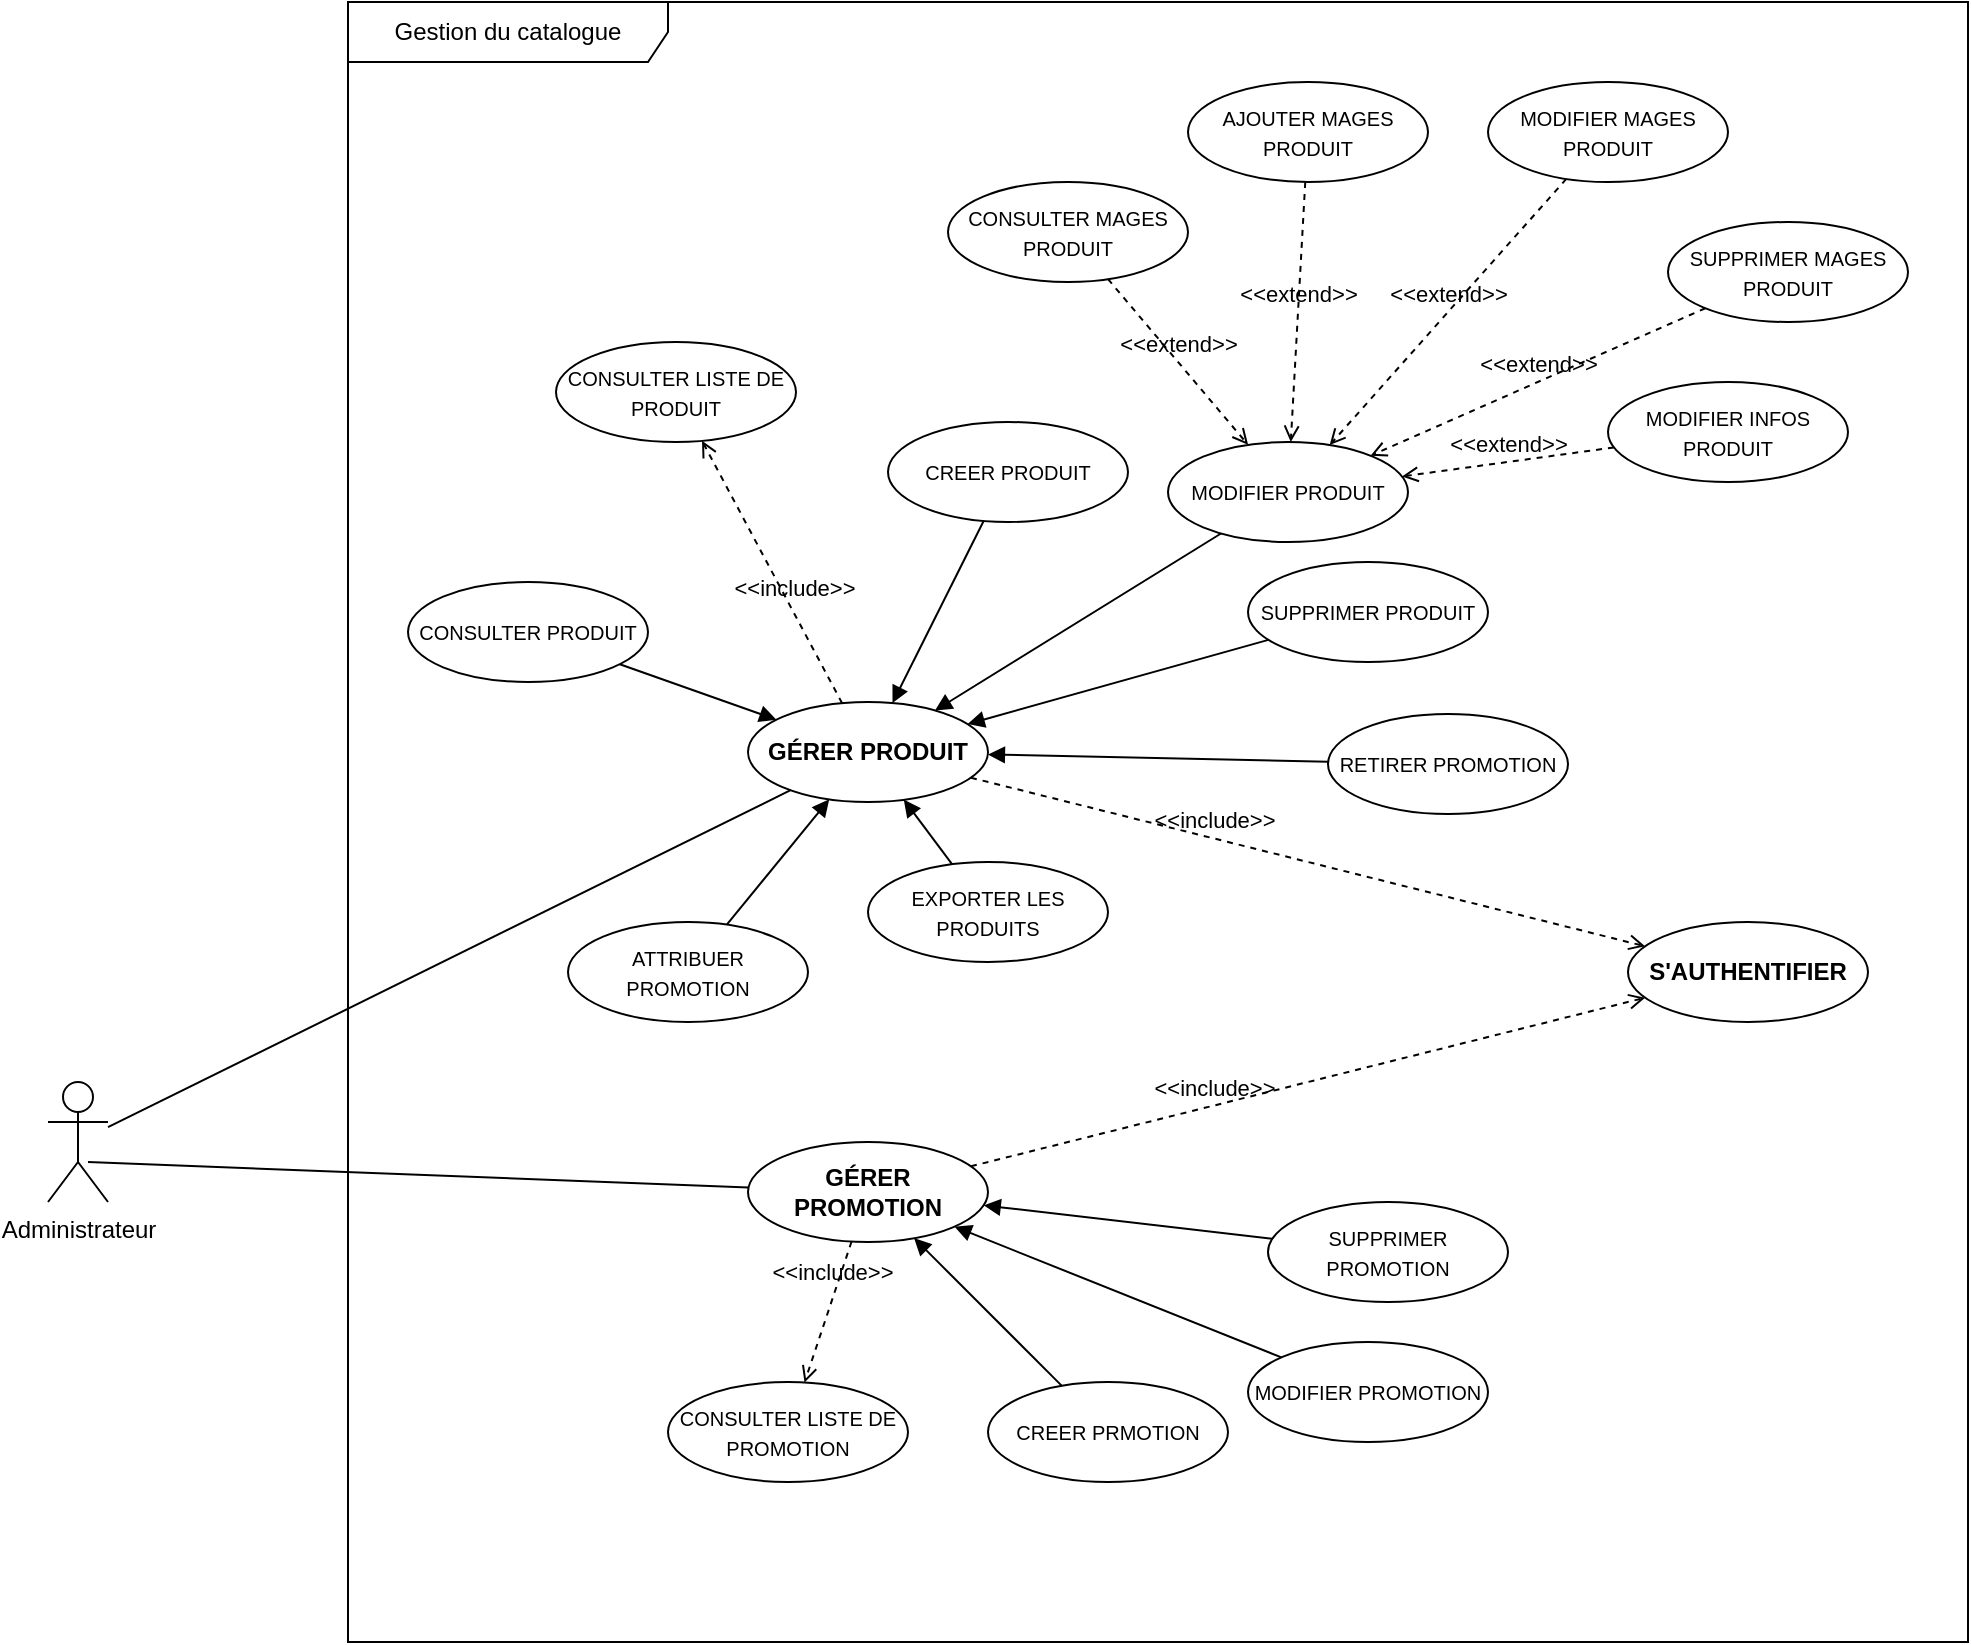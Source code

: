 <mxfile version="22.0.0" type="github" pages="5">
  <diagram name="DCU-1-CATALOGUE" id="7dpw0_pMJvslr6yB-3tk">
    <mxGraphModel dx="1594" dy="1160" grid="0" gridSize="10" guides="1" tooltips="1" connect="1" arrows="1" fold="1" page="0" pageScale="1" pageWidth="827" pageHeight="1169" math="0" shadow="0">
      <root>
        <mxCell id="0" />
        <mxCell id="1" parent="0" />
        <mxCell id="E3rHRYDPcAafz-4ncIo_-1" value="Administrateur&lt;br&gt;" style="shape=umlActor;verticalLabelPosition=bottom;verticalAlign=top;html=1;" parent="1" vertex="1">
          <mxGeometry x="-80" y="380" width="30" height="60" as="geometry" />
        </mxCell>
        <mxCell id="E3rHRYDPcAafz-4ncIo_-5" value="&lt;font style=&quot;font-size: 10px;&quot;&gt;CONSULTER LISTE DE PRODUIT&lt;/font&gt;" style="ellipse;whiteSpace=wrap;html=1;" parent="1" vertex="1">
          <mxGeometry x="174" y="10" width="120" height="50" as="geometry" />
        </mxCell>
        <mxCell id="E3rHRYDPcAafz-4ncIo_-6" value="&amp;lt;&amp;lt;include&amp;gt;&amp;gt;" style="html=1;verticalAlign=bottom;labelBackgroundColor=none;endArrow=open;endFill=0;dashed=1;rounded=0;" parent="1" source="E3rHRYDPcAafz-4ncIo_-10" target="E3rHRYDPcAafz-4ncIo_-5" edge="1">
          <mxGeometry x="-0.279" y="-1" width="160" relative="1" as="geometry">
            <mxPoint x="310" y="240" as="sourcePoint" />
            <mxPoint x="470" y="240" as="targetPoint" />
            <mxPoint y="-1" as="offset" />
          </mxGeometry>
        </mxCell>
        <mxCell id="E3rHRYDPcAafz-4ncIo_-10" value="&lt;b&gt;GÉRER PRODUIT&lt;/b&gt;" style="ellipse;whiteSpace=wrap;html=1;" parent="1" vertex="1">
          <mxGeometry x="270" y="190" width="120" height="50" as="geometry" />
        </mxCell>
        <mxCell id="E3rHRYDPcAafz-4ncIo_-11" value="&lt;font style=&quot;font-size: 10px;&quot;&gt;CREER PRODUIT&lt;/font&gt;" style="ellipse;whiteSpace=wrap;html=1;" parent="1" vertex="1">
          <mxGeometry x="340" y="50" width="120" height="50" as="geometry" />
        </mxCell>
        <mxCell id="E3rHRYDPcAafz-4ncIo_-12" value="&lt;font style=&quot;font-size: 10px;&quot;&gt;MODIFIER PRODUIT&lt;/font&gt;" style="ellipse;whiteSpace=wrap;html=1;" parent="1" vertex="1">
          <mxGeometry x="480" y="60" width="120" height="50" as="geometry" />
        </mxCell>
        <mxCell id="E3rHRYDPcAafz-4ncIo_-14" value="&lt;font style=&quot;font-size: 10px;&quot;&gt;CONSULTER PRODUIT&lt;/font&gt;" style="ellipse;whiteSpace=wrap;html=1;" parent="1" vertex="1">
          <mxGeometry x="100" y="130" width="120" height="50" as="geometry" />
        </mxCell>
        <mxCell id="E3rHRYDPcAafz-4ncIo_-16" value="" style="html=1;verticalAlign=bottom;labelBackgroundColor=none;endArrow=block;endFill=1;rounded=0;" parent="1" source="E3rHRYDPcAafz-4ncIo_-14" target="E3rHRYDPcAafz-4ncIo_-10" edge="1">
          <mxGeometry width="160" relative="1" as="geometry">
            <mxPoint x="310" y="240" as="sourcePoint" />
            <mxPoint x="470" y="240" as="targetPoint" />
          </mxGeometry>
        </mxCell>
        <mxCell id="E3rHRYDPcAafz-4ncIo_-17" value="" style="html=1;verticalAlign=bottom;labelBackgroundColor=none;endArrow=block;endFill=1;rounded=0;" parent="1" source="E3rHRYDPcAafz-4ncIo_-13" target="E3rHRYDPcAafz-4ncIo_-10" edge="1">
          <mxGeometry width="160" relative="1" as="geometry">
            <mxPoint x="329" y="320" as="sourcePoint" />
            <mxPoint x="361" y="231" as="targetPoint" />
          </mxGeometry>
        </mxCell>
        <mxCell id="E3rHRYDPcAafz-4ncIo_-18" value="" style="html=1;verticalAlign=bottom;labelBackgroundColor=none;endArrow=block;endFill=1;rounded=0;" parent="1" source="E3rHRYDPcAafz-4ncIo_-12" target="E3rHRYDPcAafz-4ncIo_-10" edge="1">
          <mxGeometry width="160" relative="1" as="geometry">
            <mxPoint x="339" y="330" as="sourcePoint" />
            <mxPoint x="371" y="241" as="targetPoint" />
          </mxGeometry>
        </mxCell>
        <mxCell id="E3rHRYDPcAafz-4ncIo_-19" value="" style="html=1;verticalAlign=bottom;labelBackgroundColor=none;endArrow=block;endFill=1;rounded=0;" parent="1" source="E3rHRYDPcAafz-4ncIo_-11" target="E3rHRYDPcAafz-4ncIo_-10" edge="1">
          <mxGeometry width="160" relative="1" as="geometry">
            <mxPoint x="349" y="340" as="sourcePoint" />
            <mxPoint x="381" y="251" as="targetPoint" />
          </mxGeometry>
        </mxCell>
        <mxCell id="E3rHRYDPcAafz-4ncIo_-24" value="&lt;font style=&quot;font-size: 10px;&quot;&gt;SUPPRIMER PROMOTION&lt;/font&gt;" style="ellipse;whiteSpace=wrap;html=1;" parent="1" vertex="1">
          <mxGeometry x="530" y="440" width="120" height="50" as="geometry" />
        </mxCell>
        <mxCell id="E3rHRYDPcAafz-4ncIo_-27" value="" style="html=1;verticalAlign=bottom;labelBackgroundColor=none;endArrow=block;endFill=1;rounded=0;" parent="1" source="E3rHRYDPcAafz-4ncIo_-24" target="E3rHRYDPcAafz-4ncIo_-20" edge="1">
          <mxGeometry width="160" relative="1" as="geometry">
            <mxPoint x="358" y="320" as="sourcePoint" />
            <mxPoint x="381" y="251" as="targetPoint" />
          </mxGeometry>
        </mxCell>
        <mxCell id="E3rHRYDPcAafz-4ncIo_-28" value="&lt;font style=&quot;font-size: 10px;&quot;&gt;ATTRIBUER PROMOTION&lt;/font&gt;" style="ellipse;whiteSpace=wrap;html=1;" parent="1" vertex="1">
          <mxGeometry x="180" y="300" width="120" height="50" as="geometry" />
        </mxCell>
        <mxCell id="E3rHRYDPcAafz-4ncIo_-29" value="" style="html=1;verticalAlign=bottom;labelBackgroundColor=none;endArrow=block;endFill=1;rounded=0;" parent="1" source="E3rHRYDPcAafz-4ncIo_-28" target="E3rHRYDPcAafz-4ncIo_-10" edge="1">
          <mxGeometry width="160" relative="1" as="geometry">
            <mxPoint x="338" y="300" as="sourcePoint" />
            <mxPoint x="361" y="231" as="targetPoint" />
          </mxGeometry>
        </mxCell>
        <mxCell id="E3rHRYDPcAafz-4ncIo_-31" value="" style="html=1;verticalAlign=bottom;labelBackgroundColor=none;endArrow=block;endFill=1;rounded=0;" parent="1" source="E3rHRYDPcAafz-4ncIo_-30" target="E3rHRYDPcAafz-4ncIo_-10" edge="1">
          <mxGeometry width="160" relative="1" as="geometry">
            <mxPoint x="473" y="227" as="sourcePoint" />
            <mxPoint x="386" y="213" as="targetPoint" />
          </mxGeometry>
        </mxCell>
        <mxCell id="E3rHRYDPcAafz-4ncIo_-41" value="" style="endArrow=none;startArrow=none;endFill=0;startFill=0;endSize=8;html=1;verticalAlign=bottom;labelBackgroundColor=none;strokeWidth=1;rounded=0;" parent="1" source="E3rHRYDPcAafz-4ncIo_-1" target="E3rHRYDPcAafz-4ncIo_-10" edge="1">
          <mxGeometry width="160" relative="1" as="geometry">
            <mxPoint x="40" y="305" as="sourcePoint" />
            <mxPoint x="74.131" y="361.116" as="targetPoint" />
          </mxGeometry>
        </mxCell>
        <mxCell id="E3rHRYDPcAafz-4ncIo_-42" value="&amp;lt;&amp;lt;include&amp;gt;&amp;gt;" style="html=1;verticalAlign=bottom;labelBackgroundColor=none;endArrow=open;endFill=0;dashed=1;rounded=0;" parent="1" source="E3rHRYDPcAafz-4ncIo_-10" target="E3rHRYDPcAafz-4ncIo_-43" edge="1">
          <mxGeometry x="-0.279" y="-1" width="160" relative="1" as="geometry">
            <mxPoint x="120" y="320" as="sourcePoint" />
            <mxPoint x="260" y="308" as="targetPoint" />
            <mxPoint y="-1" as="offset" />
          </mxGeometry>
        </mxCell>
        <mxCell id="E3rHRYDPcAafz-4ncIo_-43" value="&lt;font size=&quot;1&quot; style=&quot;&quot;&gt;&lt;b style=&quot;font-size: 12px;&quot;&gt;S&#39;AUTHENTIFIER&lt;/b&gt;&lt;/font&gt;" style="ellipse;whiteSpace=wrap;html=1;" parent="1" vertex="1">
          <mxGeometry x="710" y="300" width="120" height="50" as="geometry" />
        </mxCell>
        <mxCell id="E3rHRYDPcAafz-4ncIo_-49" value="&lt;font style=&quot;font-size: 10px;&quot;&gt;EXPORTER LES PRODUITS&lt;/font&gt;" style="ellipse;whiteSpace=wrap;html=1;" parent="1" vertex="1">
          <mxGeometry x="330" y="270" width="120" height="50" as="geometry" />
        </mxCell>
        <mxCell id="E3rHRYDPcAafz-4ncIo_-50" value="" style="html=1;verticalAlign=bottom;labelBackgroundColor=none;endArrow=block;endFill=1;rounded=0;" parent="1" source="E3rHRYDPcAafz-4ncIo_-49" target="E3rHRYDPcAafz-4ncIo_-10" edge="1">
          <mxGeometry width="160" relative="1" as="geometry">
            <mxPoint x="330" y="310" as="sourcePoint" />
            <mxPoint x="330" y="230" as="targetPoint" />
          </mxGeometry>
        </mxCell>
        <mxCell id="2rmqdx88q6LqFFhBnuin-1" value="&lt;font style=&quot;font-size: 10px;&quot;&gt;MODIFIER INFOS PRODUIT&lt;/font&gt;" style="ellipse;whiteSpace=wrap;html=1;" parent="1" vertex="1">
          <mxGeometry x="700" y="30" width="120" height="50" as="geometry" />
        </mxCell>
        <mxCell id="2rmqdx88q6LqFFhBnuin-4" value="&lt;font style=&quot;font-size: 10px; font-weight: normal;&quot;&gt;AJOUTER MAGES PRODUIT&lt;/font&gt;" style="ellipse;whiteSpace=wrap;html=1;fontStyle=1;" parent="1" vertex="1">
          <mxGeometry x="490" y="-120" width="120" height="50" as="geometry" />
        </mxCell>
        <mxCell id="2rmqdx88q6LqFFhBnuin-5" value="&lt;font style=&quot;font-size: 10px; font-weight: normal;&quot;&gt;MODIFIER MAGES PRODUIT&lt;/font&gt;" style="ellipse;whiteSpace=wrap;html=1;fontStyle=1;" parent="1" vertex="1">
          <mxGeometry x="640" y="-120" width="120" height="50" as="geometry" />
        </mxCell>
        <mxCell id="2rmqdx88q6LqFFhBnuin-6" value="&lt;font style=&quot;font-size: 10px; font-weight: normal;&quot;&gt;SUPPRIMER MAGES PRODUIT&lt;/font&gt;" style="ellipse;whiteSpace=wrap;html=1;fontStyle=1;" parent="1" vertex="1">
          <mxGeometry x="730" y="-50" width="120" height="50" as="geometry" />
        </mxCell>
        <mxCell id="2rmqdx88q6LqFFhBnuin-7" value="&lt;font style=&quot;font-size: 10px; font-weight: normal;&quot;&gt;CONSULTER MAGES PRODUIT&lt;/font&gt;" style="ellipse;whiteSpace=wrap;html=1;fontStyle=1;" parent="1" vertex="1">
          <mxGeometry x="370" y="-70" width="120" height="50" as="geometry" />
        </mxCell>
        <mxCell id="2rmqdx88q6LqFFhBnuin-14" value="&amp;lt;&amp;lt;extend&amp;gt;&amp;gt;" style="html=1;verticalAlign=bottom;labelBackgroundColor=none;endArrow=open;endFill=0;dashed=1;rounded=0;" parent="1" source="2rmqdx88q6LqFFhBnuin-7" target="E3rHRYDPcAafz-4ncIo_-12" edge="1">
          <mxGeometry width="160" relative="1" as="geometry">
            <mxPoint x="620" y="-20" as="sourcePoint" />
            <mxPoint x="280" y="-120" as="targetPoint" />
          </mxGeometry>
        </mxCell>
        <mxCell id="2rmqdx88q6LqFFhBnuin-16" value="&amp;lt;&amp;lt;extend&amp;gt;&amp;gt;" style="html=1;verticalAlign=bottom;labelBackgroundColor=none;endArrow=open;endFill=0;dashed=1;rounded=0;" parent="1" source="2rmqdx88q6LqFFhBnuin-4" target="E3rHRYDPcAafz-4ncIo_-12" edge="1">
          <mxGeometry width="160" relative="1" as="geometry">
            <mxPoint x="460" y="-11" as="sourcePoint" />
            <mxPoint x="530" y="71" as="targetPoint" />
          </mxGeometry>
        </mxCell>
        <mxCell id="2rmqdx88q6LqFFhBnuin-17" value="&amp;lt;&amp;lt;extend&amp;gt;&amp;gt;" style="html=1;verticalAlign=bottom;labelBackgroundColor=none;endArrow=open;endFill=0;dashed=1;rounded=0;" parent="1" source="2rmqdx88q6LqFFhBnuin-5" target="E3rHRYDPcAafz-4ncIo_-12" edge="1">
          <mxGeometry width="160" relative="1" as="geometry">
            <mxPoint x="690" y="-73" as="sourcePoint" />
            <mxPoint x="551" y="70" as="targetPoint" />
          </mxGeometry>
        </mxCell>
        <mxCell id="2rmqdx88q6LqFFhBnuin-18" value="&amp;lt;&amp;lt;extend&amp;gt;&amp;gt;" style="html=1;verticalAlign=bottom;labelBackgroundColor=none;endArrow=open;endFill=0;dashed=1;rounded=0;" parent="1" source="2rmqdx88q6LqFFhBnuin-6" target="E3rHRYDPcAafz-4ncIo_-12" edge="1">
          <mxGeometry width="160" relative="1" as="geometry">
            <mxPoint x="569" y="-50" as="sourcePoint" />
            <mxPoint x="561" y="80" as="targetPoint" />
          </mxGeometry>
        </mxCell>
        <mxCell id="2rmqdx88q6LqFFhBnuin-19" value="&amp;lt;&amp;lt;extend&amp;gt;&amp;gt;" style="html=1;verticalAlign=bottom;labelBackgroundColor=none;endArrow=open;endFill=0;dashed=1;rounded=0;" parent="1" source="2rmqdx88q6LqFFhBnuin-1" target="E3rHRYDPcAafz-4ncIo_-12" edge="1">
          <mxGeometry width="160" relative="1" as="geometry">
            <mxPoint x="759" y="3" as="sourcePoint" />
            <mxPoint x="591" y="77" as="targetPoint" />
          </mxGeometry>
        </mxCell>
        <mxCell id="2rmqdx88q6LqFFhBnuin-22" value="" style="endArrow=none;startArrow=none;endFill=0;startFill=0;endSize=8;html=1;verticalAlign=bottom;labelBackgroundColor=none;strokeWidth=1;rounded=0;exitX=0.667;exitY=0.667;exitDx=0;exitDy=0;exitPerimeter=0;" parent="1" source="E3rHRYDPcAafz-4ncIo_-1" target="E3rHRYDPcAafz-4ncIo_-20" edge="1">
          <mxGeometry width="160" relative="1" as="geometry">
            <mxPoint x="-30" y="423" as="sourcePoint" />
            <mxPoint x="311" y="254" as="targetPoint" />
          </mxGeometry>
        </mxCell>
        <mxCell id="2rmqdx88q6LqFFhBnuin-24" value="&amp;lt;&amp;lt;include&amp;gt;&amp;gt;" style="html=1;verticalAlign=bottom;labelBackgroundColor=none;endArrow=open;endFill=0;dashed=1;rounded=0;" parent="1" source="E3rHRYDPcAafz-4ncIo_-20" target="E3rHRYDPcAafz-4ncIo_-43" edge="1">
          <mxGeometry x="-0.279" y="-1" width="160" relative="1" as="geometry">
            <mxPoint x="407" y="243" as="sourcePoint" />
            <mxPoint x="883" y="307" as="targetPoint" />
            <mxPoint y="-1" as="offset" />
          </mxGeometry>
        </mxCell>
        <mxCell id="TuNWIw-8EqaQyu-kZ0oL-1" value="Gestion du catalogue" style="shape=umlFrame;whiteSpace=wrap;html=1;pointerEvents=0;recursiveResize=0;container=1;collapsible=0;width=160;" parent="1" vertex="1">
          <mxGeometry x="70" y="-160" width="810" height="820" as="geometry" />
        </mxCell>
        <mxCell id="E3rHRYDPcAafz-4ncIo_-20" value="&lt;font style=&quot;font-size: 12px;&quot;&gt;&lt;b&gt;GÉRER PROMOTION&lt;/b&gt;&lt;/font&gt;" style="ellipse;whiteSpace=wrap;html=1;" parent="TuNWIw-8EqaQyu-kZ0oL-1" vertex="1">
          <mxGeometry x="200" y="570" width="120" height="50" as="geometry" />
        </mxCell>
        <mxCell id="E3rHRYDPcAafz-4ncIo_-75" value="&lt;font style=&quot;font-size: 10px;&quot;&gt;CONSULTER LISTE DE PROMOTION&lt;/font&gt;" style="ellipse;whiteSpace=wrap;html=1;" parent="TuNWIw-8EqaQyu-kZ0oL-1" vertex="1">
          <mxGeometry x="160" y="690" width="120" height="50" as="geometry" />
        </mxCell>
        <mxCell id="E3rHRYDPcAafz-4ncIo_-76" value="&amp;lt;&amp;lt;include&amp;gt;&amp;gt;" style="html=1;verticalAlign=bottom;labelBackgroundColor=none;endArrow=open;endFill=0;dashed=1;rounded=0;" parent="TuNWIw-8EqaQyu-kZ0oL-1" source="E3rHRYDPcAafz-4ncIo_-20" target="E3rHRYDPcAafz-4ncIo_-75" edge="1">
          <mxGeometry x="-0.279" y="-1" width="160" relative="1" as="geometry">
            <mxPoint x="252" y="361" as="sourcePoint" />
            <mxPoint x="218" y="319" as="targetPoint" />
            <mxPoint y="-1" as="offset" />
          </mxGeometry>
        </mxCell>
        <mxCell id="E3rHRYDPcAafz-4ncIo_-22" value="&lt;font style=&quot;font-size: 10px;&quot;&gt;CREER PRMOTION&lt;/font&gt;" style="ellipse;whiteSpace=wrap;html=1;" parent="TuNWIw-8EqaQyu-kZ0oL-1" vertex="1">
          <mxGeometry x="320" y="690" width="120" height="50" as="geometry" />
        </mxCell>
        <mxCell id="E3rHRYDPcAafz-4ncIo_-25" value="" style="html=1;verticalAlign=bottom;labelBackgroundColor=none;endArrow=block;endFill=1;rounded=0;" parent="TuNWIw-8EqaQyu-kZ0oL-1" source="E3rHRYDPcAafz-4ncIo_-22" target="E3rHRYDPcAafz-4ncIo_-20" edge="1">
          <mxGeometry width="160" relative="1" as="geometry">
            <mxPoint x="268" y="460" as="sourcePoint" />
            <mxPoint x="291" y="391" as="targetPoint" />
          </mxGeometry>
        </mxCell>
        <mxCell id="E3rHRYDPcAafz-4ncIo_-23" value="&lt;font style=&quot;font-size: 10px;&quot;&gt;MODIFIER PROMOTION&lt;/font&gt;" style="ellipse;whiteSpace=wrap;html=1;" parent="TuNWIw-8EqaQyu-kZ0oL-1" vertex="1">
          <mxGeometry x="450" y="670" width="120" height="50" as="geometry" />
        </mxCell>
        <mxCell id="E3rHRYDPcAafz-4ncIo_-26" value="" style="html=1;verticalAlign=bottom;labelBackgroundColor=none;endArrow=block;endFill=1;rounded=0;" parent="TuNWIw-8EqaQyu-kZ0oL-1" source="E3rHRYDPcAafz-4ncIo_-23" target="E3rHRYDPcAafz-4ncIo_-20" edge="1">
          <mxGeometry width="160" relative="1" as="geometry">
            <mxPoint x="278" y="470" as="sourcePoint" />
            <mxPoint x="301" y="401" as="targetPoint" />
          </mxGeometry>
        </mxCell>
        <mxCell id="E3rHRYDPcAafz-4ncIo_-13" value="&lt;font style=&quot;font-size: 10px;&quot;&gt;SUPPRIMER PRODUIT&lt;/font&gt;" style="ellipse;whiteSpace=wrap;html=1;" parent="TuNWIw-8EqaQyu-kZ0oL-1" vertex="1">
          <mxGeometry x="450" y="280" width="120" height="50" as="geometry" />
        </mxCell>
        <mxCell id="E3rHRYDPcAafz-4ncIo_-30" value="&lt;font style=&quot;font-size: 10px;&quot;&gt;RETIRER PROMOTION&lt;/font&gt;" style="ellipse;whiteSpace=wrap;html=1;" parent="TuNWIw-8EqaQyu-kZ0oL-1" vertex="1">
          <mxGeometry x="490" y="356" width="120" height="50" as="geometry" />
        </mxCell>
      </root>
    </mxGraphModel>
  </diagram>
  <diagram id="I3JV3B_jnNRyk98SkZBM" name="DCU-2-AUTH">
    <mxGraphModel dx="2794" dy="760" grid="0" gridSize="10" guides="1" tooltips="1" connect="1" arrows="1" fold="1" page="0" pageScale="1" pageWidth="827" pageHeight="1169" math="0" shadow="0">
      <root>
        <mxCell id="0" />
        <mxCell id="1" parent="0" />
        <mxCell id="6jNxSZJ4AbqkJqiQ951n-1" value="Administrateur&lt;br&gt;" style="shape=umlActor;verticalLabelPosition=bottom;verticalAlign=top;html=1;" parent="1" vertex="1">
          <mxGeometry x="-1515" y="463" width="30" height="60" as="geometry" />
        </mxCell>
        <mxCell id="BTpcJvbgPk7hBuJAMmAw-1" value="" style="endArrow=none;startArrow=none;endFill=0;startFill=0;endSize=8;html=1;verticalAlign=bottom;labelBackgroundColor=none;strokeWidth=1;rounded=0;" parent="1" source="6jNxSZJ4AbqkJqiQ951n-1" target="c0iR6h5REf0ouwAnAJXt-1" edge="1">
          <mxGeometry width="160" relative="1" as="geometry">
            <mxPoint x="-1430" y="460" as="sourcePoint" />
            <mxPoint x="-1270" y="460" as="targetPoint" />
            <Array as="points">
              <mxPoint x="-1460" y="440" />
            </Array>
          </mxGeometry>
        </mxCell>
        <mxCell id="BTpcJvbgPk7hBuJAMmAw-3" value="" style="endArrow=none;startArrow=none;endFill=0;startFill=0;endSize=8;html=1;verticalAlign=bottom;labelBackgroundColor=none;strokeWidth=1;rounded=0;" parent="1" source="6jNxSZJ4AbqkJqiQ951n-1" target="2WZdOUQ3pTaMAA4cTsPH-1" edge="1">
          <mxGeometry width="160" relative="1" as="geometry">
            <mxPoint x="-1540" y="485" as="sourcePoint" />
            <mxPoint x="-1369" y="427" as="targetPoint" />
            <Array as="points">
              <mxPoint x="-1250" y="470" />
            </Array>
          </mxGeometry>
        </mxCell>
        <mxCell id="jxmgiTVcG3DJ7_9vxgqo-1" value="" style="shape=umlFrame;whiteSpace=wrap;html=1;pointerEvents=0;recursiveResize=0;container=1;collapsible=0;width=160;" parent="1" vertex="1">
          <mxGeometry x="-1390" y="280" width="530" height="480" as="geometry" />
        </mxCell>
        <mxCell id="k5rJ1fCpyKyUTRLk0ZWw-1" value="&lt;font size=&quot;1&quot; style=&quot;&quot;&gt;&lt;b style=&quot;font-size: 12px;&quot;&gt;SE DECONNECTER&lt;/b&gt;&lt;/font&gt;" style="ellipse;whiteSpace=wrap;html=1;" parent="jxmgiTVcG3DJ7_9vxgqo-1" vertex="1">
          <mxGeometry x="180" y="105" width="120" height="50" as="geometry" />
        </mxCell>
        <mxCell id="WHs-wmnTHvjUafLBIY-6-1" value="&lt;font style=&quot;font-size: 12px;&quot;&gt;&lt;b&gt;CHANGER DE LANGUE&lt;/b&gt;&lt;/font&gt;" style="ellipse;whiteSpace=wrap;html=1;" parent="jxmgiTVcG3DJ7_9vxgqo-1" vertex="1">
          <mxGeometry x="130" y="295" width="120" height="50" as="geometry" />
        </mxCell>
        <mxCell id="2WZdOUQ3pTaMAA4cTsPH-1" value="&lt;font size=&quot;1&quot; style=&quot;&quot;&gt;&lt;b style=&quot;font-size: 12px;&quot;&gt;S&#39;AUTHENTIFIER&lt;/b&gt;&lt;/font&gt;" style="ellipse;whiteSpace=wrap;html=1;" parent="jxmgiTVcG3DJ7_9vxgqo-1" vertex="1">
          <mxGeometry x="380" y="195" width="120" height="45" as="geometry" />
        </mxCell>
        <mxCell id="WHs-wmnTHvjUafLBIY-6-2" value="&amp;lt;&amp;lt;include&amp;gt;&amp;gt;" style="html=1;verticalAlign=bottom;labelBackgroundColor=none;endArrow=open;endFill=0;dashed=1;rounded=0;" parent="jxmgiTVcG3DJ7_9vxgqo-1" source="WHs-wmnTHvjUafLBIY-6-1" target="2WZdOUQ3pTaMAA4cTsPH-1" edge="1">
          <mxGeometry width="160" relative="1" as="geometry">
            <mxPoint x="-220" y="130" as="sourcePoint" />
            <mxPoint x="-60" y="130" as="targetPoint" />
          </mxGeometry>
        </mxCell>
        <mxCell id="WHs-wmnTHvjUafLBIY-6-3" value="&amp;lt;&amp;lt;include&amp;gt;&amp;gt;" style="html=1;verticalAlign=bottom;labelBackgroundColor=none;endArrow=open;endFill=0;dashed=1;rounded=0;" parent="jxmgiTVcG3DJ7_9vxgqo-1" source="k5rJ1fCpyKyUTRLk0ZWw-1" target="2WZdOUQ3pTaMAA4cTsPH-1" edge="1">
          <mxGeometry width="160" relative="1" as="geometry">
            <mxPoint x="210" y="220" as="sourcePoint" />
            <mxPoint x="140" y="224" as="targetPoint" />
          </mxGeometry>
        </mxCell>
        <mxCell id="c0iR6h5REf0ouwAnAJXt-1" value="&lt;font size=&quot;1&quot; style=&quot;&quot;&gt;&lt;b style=&quot;font-size: 12px;&quot;&gt;RÉINITIALISER MOT DE PASSE&amp;nbsp;&lt;/b&gt;&lt;/font&gt;" style="ellipse;whiteSpace=wrap;html=1;" parent="jxmgiTVcG3DJ7_9vxgqo-1" vertex="1">
          <mxGeometry x="190" y="15" width="125" height="60" as="geometry" />
        </mxCell>
        <mxCell id="EV8kkI1UcFj5o7d4Ko5v-1" value="&lt;b&gt;CONSULTER DASHBOARD&lt;/b&gt;" style="ellipse;whiteSpace=wrap;html=1;" parent="jxmgiTVcG3DJ7_9vxgqo-1" vertex="1">
          <mxGeometry x="120" y="215" width="120" height="50" as="geometry" />
        </mxCell>
        <mxCell id="e9Y5EGhi-1Ydw6DEz16I-1" value="&lt;font style=&quot;font-size: 12px;&quot;&gt;&lt;b&gt;CONSULTER NOTIFICATION&lt;/b&gt;&lt;/font&gt;" style="ellipse;whiteSpace=wrap;html=1;" parent="jxmgiTVcG3DJ7_9vxgqo-1" vertex="1">
          <mxGeometry x="140" y="375" width="120" height="50" as="geometry" />
        </mxCell>
        <mxCell id="e9Y5EGhi-1Ydw6DEz16I-2" value="&amp;lt;&amp;lt;include&amp;gt;&amp;gt;" style="html=1;verticalAlign=bottom;labelBackgroundColor=none;endArrow=open;endFill=0;dashed=1;rounded=0;" parent="jxmgiTVcG3DJ7_9vxgqo-1" source="e9Y5EGhi-1Ydw6DEz16I-1" target="2WZdOUQ3pTaMAA4cTsPH-1" edge="1">
          <mxGeometry width="160" relative="1" as="geometry">
            <mxPoint x="257" y="186" as="sourcePoint" />
            <mxPoint x="163" y="244" as="targetPoint" />
          </mxGeometry>
        </mxCell>
        <mxCell id="EV8kkI1UcFj5o7d4Ko5v-3" value="&amp;lt;&amp;lt;include&amp;gt;&amp;gt;" style="html=1;verticalAlign=bottom;labelBackgroundColor=none;endArrow=open;endFill=0;dashed=1;rounded=0;" parent="jxmgiTVcG3DJ7_9vxgqo-1" source="EV8kkI1UcFj5o7d4Ko5v-1" target="2WZdOUQ3pTaMAA4cTsPH-1" edge="1">
          <mxGeometry width="160" relative="1" as="geometry">
            <mxPoint x="240" y="311" as="sourcePoint" />
            <mxPoint x="382" y="245" as="targetPoint" />
          </mxGeometry>
        </mxCell>
        <mxCell id="e9Y5EGhi-1Ydw6DEz16I-3" value="" style="endArrow=none;startArrow=none;endFill=0;startFill=0;endSize=8;html=1;verticalAlign=bottom;labelBackgroundColor=none;strokeWidth=1;rounded=0;" parent="1" source="6jNxSZJ4AbqkJqiQ951n-1" target="k5rJ1fCpyKyUTRLk0ZWw-1" edge="1">
          <mxGeometry width="160" relative="1" as="geometry">
            <mxPoint x="-1540" y="499" as="sourcePoint" />
            <mxPoint x="-1365" y="600" as="targetPoint" />
            <Array as="points" />
          </mxGeometry>
        </mxCell>
        <mxCell id="e9Y5EGhi-1Ydw6DEz16I-4" value="" style="endArrow=none;startArrow=none;endFill=0;startFill=0;endSize=8;html=1;verticalAlign=bottom;labelBackgroundColor=none;strokeWidth=1;rounded=0;" parent="1" source="6jNxSZJ4AbqkJqiQ951n-1" target="WHs-wmnTHvjUafLBIY-6-1" edge="1">
          <mxGeometry width="160" relative="1" as="geometry">
            <mxPoint x="-1540" y="488" as="sourcePoint" />
            <mxPoint x="-1206" y="434" as="targetPoint" />
            <Array as="points" />
          </mxGeometry>
        </mxCell>
        <mxCell id="e9Y5EGhi-1Ydw6DEz16I-5" value="" style="endArrow=none;startArrow=none;endFill=0;startFill=0;endSize=8;html=1;verticalAlign=bottom;labelBackgroundColor=none;strokeWidth=1;rounded=0;" parent="1" source="6jNxSZJ4AbqkJqiQ951n-1" target="e9Y5EGhi-1Ydw6DEz16I-1" edge="1">
          <mxGeometry width="160" relative="1" as="geometry">
            <mxPoint x="-1530" y="498" as="sourcePoint" />
            <mxPoint x="-1196" y="444" as="targetPoint" />
            <Array as="points" />
          </mxGeometry>
        </mxCell>
        <mxCell id="EV8kkI1UcFj5o7d4Ko5v-2" value="" style="endArrow=none;startArrow=none;endFill=0;startFill=0;endSize=8;html=1;verticalAlign=bottom;labelBackgroundColor=none;strokeWidth=1;rounded=0;" parent="1" source="6jNxSZJ4AbqkJqiQ951n-1" target="EV8kkI1UcFj5o7d4Ko5v-1" edge="1">
          <mxGeometry width="160" relative="1" as="geometry">
            <mxPoint x="-1540" y="490" as="sourcePoint" />
            <mxPoint x="-1246" y="599" as="targetPoint" />
            <Array as="points" />
          </mxGeometry>
        </mxCell>
      </root>
    </mxGraphModel>
  </diagram>
  <diagram id="13QDH9hBHr3h8M7g6dTB" name="DCU-3-BOUTIQUE">
    <mxGraphModel dx="1594" dy="1160" grid="0" gridSize="10" guides="1" tooltips="1" connect="1" arrows="1" fold="1" page="0" pageScale="1" pageWidth="827" pageHeight="1169" math="0" shadow="0">
      <root>
        <mxCell id="0" />
        <mxCell id="1" parent="0" />
        <mxCell id="fh-KqPgcUh-lmvEO4Y0l-1" value="Administrateur&lt;br&gt;" style="shape=umlActor;verticalLabelPosition=bottom;verticalAlign=top;html=1;" parent="1" vertex="1">
          <mxGeometry x="-130" y="320" width="30" height="60" as="geometry" />
        </mxCell>
        <mxCell id="fh-KqPgcUh-lmvEO4Y0l-2" value="&lt;font style=&quot;font-size: 10px;&quot;&gt;CONSULTER LISTE DE COMMANDE&lt;/font&gt;" style="ellipse;whiteSpace=wrap;html=1;" parent="1" vertex="1">
          <mxGeometry x="470" y="240" width="120" height="50" as="geometry" />
        </mxCell>
        <mxCell id="fh-KqPgcUh-lmvEO4Y0l-3" value="&amp;lt;&amp;lt;include&amp;gt;&amp;gt;" style="html=1;verticalAlign=bottom;labelBackgroundColor=none;endArrow=open;endFill=0;dashed=1;rounded=0;" parent="1" source="fh-KqPgcUh-lmvEO4Y0l-4" target="fh-KqPgcUh-lmvEO4Y0l-2" edge="1">
          <mxGeometry x="-0.279" y="-1" width="160" relative="1" as="geometry">
            <mxPoint x="310" y="240" as="sourcePoint" />
            <mxPoint x="470" y="240" as="targetPoint" />
            <mxPoint y="-1" as="offset" />
          </mxGeometry>
        </mxCell>
        <mxCell id="fh-KqPgcUh-lmvEO4Y0l-4" value="&lt;b&gt;GÉRER COMMANDE&lt;/b&gt;" style="ellipse;whiteSpace=wrap;html=1;" parent="1" vertex="1">
          <mxGeometry x="300" y="150" width="120" height="50" as="geometry" />
        </mxCell>
        <mxCell id="fh-KqPgcUh-lmvEO4Y0l-6" value="&lt;font style=&quot;font-size: 10px;&quot;&gt;GÉRER ÉTAPE DE LIVRAISON&lt;/font&gt;" style="ellipse;whiteSpace=wrap;html=1;" parent="1" vertex="1">
          <mxGeometry x="380" y="40" width="120" height="50" as="geometry" />
        </mxCell>
        <mxCell id="fh-KqPgcUh-lmvEO4Y0l-8" value="&lt;font style=&quot;font-size: 10px;&quot;&gt;CONSULTER DÉTAIL DE COMMANDE&lt;/font&gt;" style="ellipse;whiteSpace=wrap;html=1;" parent="1" vertex="1">
          <mxGeometry x="130" y="120" width="120" height="50" as="geometry" />
        </mxCell>
        <mxCell id="fh-KqPgcUh-lmvEO4Y0l-9" value="" style="html=1;verticalAlign=bottom;labelBackgroundColor=none;endArrow=block;endFill=1;rounded=0;" parent="1" source="fh-KqPgcUh-lmvEO4Y0l-8" target="fh-KqPgcUh-lmvEO4Y0l-4" edge="1">
          <mxGeometry width="160" relative="1" as="geometry">
            <mxPoint x="310" y="240" as="sourcePoint" />
            <mxPoint x="470" y="240" as="targetPoint" />
          </mxGeometry>
        </mxCell>
        <mxCell id="fh-KqPgcUh-lmvEO4Y0l-11" value="" style="html=1;verticalAlign=bottom;labelBackgroundColor=none;endArrow=block;endFill=1;rounded=0;" parent="1" source="fh-KqPgcUh-lmvEO4Y0l-6" target="fh-KqPgcUh-lmvEO4Y0l-4" edge="1">
          <mxGeometry width="160" relative="1" as="geometry">
            <mxPoint x="339" y="330" as="sourcePoint" />
            <mxPoint x="371" y="241" as="targetPoint" />
          </mxGeometry>
        </mxCell>
        <mxCell id="fh-KqPgcUh-lmvEO4Y0l-13" value="&lt;font style=&quot;font-size: 12px;&quot;&gt;&lt;b&gt;GÉRER PRIX LIVRAISON&lt;/b&gt;&lt;/font&gt;" style="ellipse;whiteSpace=wrap;html=1;" parent="1" vertex="1">
          <mxGeometry x="220" y="670" width="120" height="50" as="geometry" />
        </mxCell>
        <mxCell id="fh-KqPgcUh-lmvEO4Y0l-14" value="&lt;font style=&quot;font-size: 10px;&quot;&gt;CRÉER PRIX DE LIVRAISON&lt;/font&gt;" style="ellipse;whiteSpace=wrap;html=1;" parent="1" vertex="1">
          <mxGeometry x="440" y="700" width="120" height="50" as="geometry" />
        </mxCell>
        <mxCell id="fh-KqPgcUh-lmvEO4Y0l-15" value="&lt;font style=&quot;font-size: 10px;&quot;&gt;ASSIGNER PRIX DE LIVRAISON&lt;/font&gt;" style="ellipse;whiteSpace=wrap;html=1;" parent="1" vertex="1">
          <mxGeometry x="550" y="650" width="120" height="50" as="geometry" />
        </mxCell>
        <mxCell id="fh-KqPgcUh-lmvEO4Y0l-17" value="" style="html=1;verticalAlign=bottom;labelBackgroundColor=none;endArrow=block;endFill=1;rounded=0;" parent="1" source="fh-KqPgcUh-lmvEO4Y0l-14" target="fh-KqPgcUh-lmvEO4Y0l-13" edge="1">
          <mxGeometry width="160" relative="1" as="geometry">
            <mxPoint x="338" y="300" as="sourcePoint" />
            <mxPoint x="361" y="231" as="targetPoint" />
          </mxGeometry>
        </mxCell>
        <mxCell id="fh-KqPgcUh-lmvEO4Y0l-18" value="" style="html=1;verticalAlign=bottom;labelBackgroundColor=none;endArrow=block;endFill=1;rounded=0;" parent="1" source="fh-KqPgcUh-lmvEO4Y0l-15" target="fh-KqPgcUh-lmvEO4Y0l-13" edge="1">
          <mxGeometry width="160" relative="1" as="geometry">
            <mxPoint x="348" y="310" as="sourcePoint" />
            <mxPoint x="371" y="241" as="targetPoint" />
          </mxGeometry>
        </mxCell>
        <mxCell id="fh-KqPgcUh-lmvEO4Y0l-19" value="" style="html=1;verticalAlign=bottom;labelBackgroundColor=none;endArrow=block;endFill=1;rounded=0;" parent="1" source="fh-KqPgcUh-lmvEO4Y0l-16" target="fh-KqPgcUh-lmvEO4Y0l-13" edge="1">
          <mxGeometry width="160" relative="1" as="geometry">
            <mxPoint x="358" y="320" as="sourcePoint" />
            <mxPoint x="381" y="251" as="targetPoint" />
          </mxGeometry>
        </mxCell>
        <mxCell id="fh-KqPgcUh-lmvEO4Y0l-20" value="&lt;font style=&quot;font-size: 10px;&quot;&gt;VALIDER COMMANDE&lt;/font&gt;" style="ellipse;whiteSpace=wrap;html=1;" parent="1" vertex="1">
          <mxGeometry x="210" y="280" width="120" height="50" as="geometry" />
        </mxCell>
        <mxCell id="fh-KqPgcUh-lmvEO4Y0l-21" value="" style="html=1;verticalAlign=bottom;labelBackgroundColor=none;endArrow=block;endFill=1;rounded=0;" parent="1" source="fh-KqPgcUh-lmvEO4Y0l-20" target="fh-KqPgcUh-lmvEO4Y0l-4" edge="1">
          <mxGeometry width="160" relative="1" as="geometry">
            <mxPoint x="338" y="300" as="sourcePoint" />
            <mxPoint x="361" y="231" as="targetPoint" />
          </mxGeometry>
        </mxCell>
        <mxCell id="fh-KqPgcUh-lmvEO4Y0l-22" value="&lt;font style=&quot;font-size: 10px;&quot;&gt;ANNULER COMMANDE&lt;/font&gt;" style="ellipse;whiteSpace=wrap;html=1;" parent="1" vertex="1">
          <mxGeometry x="510" y="80" width="120" height="50" as="geometry" />
        </mxCell>
        <mxCell id="fh-KqPgcUh-lmvEO4Y0l-23" value="" style="html=1;verticalAlign=bottom;labelBackgroundColor=none;endArrow=block;endFill=1;rounded=0;" parent="1" source="fh-KqPgcUh-lmvEO4Y0l-22" target="fh-KqPgcUh-lmvEO4Y0l-4" edge="1">
          <mxGeometry width="160" relative="1" as="geometry">
            <mxPoint x="473" y="227" as="sourcePoint" />
            <mxPoint x="386" y="213" as="targetPoint" />
          </mxGeometry>
        </mxCell>
        <mxCell id="fh-KqPgcUh-lmvEO4Y0l-24" value="" style="endArrow=none;startArrow=none;endFill=0;startFill=0;endSize=8;html=1;verticalAlign=bottom;labelBackgroundColor=none;strokeWidth=1;rounded=0;" parent="1" source="fh-KqPgcUh-lmvEO4Y0l-1" target="fh-KqPgcUh-lmvEO4Y0l-4" edge="1">
          <mxGeometry width="160" relative="1" as="geometry">
            <mxPoint x="40" y="305" as="sourcePoint" />
            <mxPoint x="74.131" y="361.116" as="targetPoint" />
          </mxGeometry>
        </mxCell>
        <mxCell id="fh-KqPgcUh-lmvEO4Y0l-25" value="&amp;lt;&amp;lt;include&amp;gt;&amp;gt;" style="html=1;verticalAlign=bottom;labelBackgroundColor=none;endArrow=open;endFill=0;dashed=1;rounded=0;" parent="1" source="fh-KqPgcUh-lmvEO4Y0l-4" target="fh-KqPgcUh-lmvEO4Y0l-26" edge="1">
          <mxGeometry x="-0.279" y="-1" width="160" relative="1" as="geometry">
            <mxPoint x="120" y="320" as="sourcePoint" />
            <mxPoint x="260" y="308" as="targetPoint" />
            <mxPoint y="-1" as="offset" />
          </mxGeometry>
        </mxCell>
        <mxCell id="fh-KqPgcUh-lmvEO4Y0l-26" value="&lt;font size=&quot;1&quot; style=&quot;&quot;&gt;&lt;b style=&quot;font-size: 12px;&quot;&gt;S&#39;AUTHENTIFIER&lt;/b&gt;&lt;/font&gt;" style="ellipse;whiteSpace=wrap;html=1;" parent="1" vertex="1">
          <mxGeometry x="720" y="230" width="120" height="50" as="geometry" />
        </mxCell>
        <mxCell id="fh-KqPgcUh-lmvEO4Y0l-27" value="&lt;font style=&quot;font-size: 10px;&quot;&gt;RÉGLER COMMANDE&lt;/font&gt;" style="ellipse;whiteSpace=wrap;html=1;" parent="1" vertex="1">
          <mxGeometry x="240" y="30" width="120" height="50" as="geometry" />
        </mxCell>
        <mxCell id="fh-KqPgcUh-lmvEO4Y0l-28" value="" style="html=1;verticalAlign=bottom;labelBackgroundColor=none;endArrow=block;endFill=1;rounded=0;" parent="1" source="fh-KqPgcUh-lmvEO4Y0l-27" target="fh-KqPgcUh-lmvEO4Y0l-4" edge="1">
          <mxGeometry width="160" relative="1" as="geometry">
            <mxPoint x="330" y="310" as="sourcePoint" />
            <mxPoint x="330" y="230" as="targetPoint" />
          </mxGeometry>
        </mxCell>
        <mxCell id="fh-KqPgcUh-lmvEO4Y0l-29" value="&lt;font style=&quot;font-size: 10px;&quot;&gt;CONSULTER LISTE DES PRIX DE LIVRAISON&lt;/font&gt;" style="ellipse;whiteSpace=wrap;html=1;" parent="1" vertex="1">
          <mxGeometry x="100" y="770" width="120" height="50" as="geometry" />
        </mxCell>
        <mxCell id="fh-KqPgcUh-lmvEO4Y0l-30" value="&amp;lt;&amp;lt;include&amp;gt;&amp;gt;" style="html=1;verticalAlign=bottom;labelBackgroundColor=none;endArrow=open;endFill=0;dashed=1;rounded=0;" parent="1" source="fh-KqPgcUh-lmvEO4Y0l-13" target="fh-KqPgcUh-lmvEO4Y0l-29" edge="1">
          <mxGeometry x="-0.279" y="-1" width="160" relative="1" as="geometry">
            <mxPoint x="322" y="201" as="sourcePoint" />
            <mxPoint x="288" y="159" as="targetPoint" />
            <mxPoint y="-1" as="offset" />
          </mxGeometry>
        </mxCell>
        <mxCell id="fh-KqPgcUh-lmvEO4Y0l-33" value="&lt;font style=&quot;font-size: 10px; font-weight: normal;&quot;&gt;MODIFIER ÉTAPE DE LIVRAISON&lt;/font&gt;" style="ellipse;whiteSpace=wrap;html=1;fontStyle=1;" parent="1" vertex="1">
          <mxGeometry x="530" y="-20" width="120" height="50" as="geometry" />
        </mxCell>
        <mxCell id="fh-KqPgcUh-lmvEO4Y0l-36" value="&lt;font style=&quot;font-size: 10px; font-weight: normal;&quot;&gt;CONSULTER ÉTAPES DE LIVRAISON&lt;/font&gt;" style="ellipse;whiteSpace=wrap;html=1;fontStyle=1;" parent="1" vertex="1">
          <mxGeometry x="354" y="-90" width="120" height="50" as="geometry" />
        </mxCell>
        <mxCell id="fh-KqPgcUh-lmvEO4Y0l-43" value="" style="endArrow=none;startArrow=none;endFill=0;startFill=0;endSize=8;html=1;verticalAlign=bottom;labelBackgroundColor=none;strokeWidth=1;rounded=0;exitX=0.667;exitY=0.667;exitDx=0;exitDy=0;exitPerimeter=0;" parent="1" source="fh-KqPgcUh-lmvEO4Y0l-1" target="fh-KqPgcUh-lmvEO4Y0l-13" edge="1">
          <mxGeometry width="160" relative="1" as="geometry">
            <mxPoint x="-30" y="423" as="sourcePoint" />
            <mxPoint x="311" y="254" as="targetPoint" />
            <Array as="points">
              <mxPoint x="40" y="600" />
            </Array>
          </mxGeometry>
        </mxCell>
        <mxCell id="fh-KqPgcUh-lmvEO4Y0l-45" value="&amp;lt;&amp;lt;include&amp;gt;&amp;gt;" style="html=1;verticalAlign=bottom;labelBackgroundColor=none;endArrow=open;endFill=0;dashed=1;rounded=0;" parent="1" source="4E5Bp8gIRT2rFJFWU-uB-7" target="fh-KqPgcUh-lmvEO4Y0l-26" edge="1">
          <mxGeometry x="-0.279" y="-1" width="160" relative="1" as="geometry">
            <mxPoint x="407" y="243" as="sourcePoint" />
            <mxPoint x="883" y="307" as="targetPoint" />
            <mxPoint y="-1" as="offset" />
            <Array as="points" />
          </mxGeometry>
        </mxCell>
        <mxCell id="fh-KqPgcUh-lmvEO4Y0l-46" value="&lt;font style=&quot;font-size: 10px;&quot;&gt;MODE DE PAIEMENT PAR CASH&lt;/font&gt;" style="ellipse;whiteSpace=wrap;html=1;" parent="1" vertex="1">
          <mxGeometry x="140" y="-60" width="120" height="50" as="geometry" />
        </mxCell>
        <mxCell id="fh-KqPgcUh-lmvEO4Y0l-47" value="&amp;lt;&amp;lt;include&amp;gt;&amp;gt;" style="html=1;verticalAlign=bottom;labelBackgroundColor=none;endArrow=open;endFill=0;dashed=1;rounded=0;" parent="1" source="fh-KqPgcUh-lmvEO4Y0l-27" target="fh-KqPgcUh-lmvEO4Y0l-46" edge="1">
          <mxGeometry x="-0.279" y="-1" width="160" relative="1" as="geometry">
            <mxPoint x="381" y="229" as="sourcePoint" />
            <mxPoint x="423" y="291" as="targetPoint" />
            <mxPoint y="-1" as="offset" />
          </mxGeometry>
        </mxCell>
        <mxCell id="fh-KqPgcUh-lmvEO4Y0l-48" value="&amp;lt;&amp;lt;include&amp;gt;&amp;gt;" style="html=1;verticalAlign=bottom;labelBackgroundColor=none;endArrow=open;endFill=0;dashed=1;rounded=0;" parent="1" source="fh-KqPgcUh-lmvEO4Y0l-6" target="fh-KqPgcUh-lmvEO4Y0l-36" edge="1">
          <mxGeometry x="-0.279" y="-1" width="160" relative="1" as="geometry">
            <mxPoint x="285" y="42" as="sourcePoint" />
            <mxPoint x="184" y="-52" as="targetPoint" />
            <mxPoint y="-1" as="offset" />
          </mxGeometry>
        </mxCell>
        <mxCell id="fh-KqPgcUh-lmvEO4Y0l-49" value="" style="html=1;verticalAlign=bottom;labelBackgroundColor=none;endArrow=block;endFill=1;rounded=0;" parent="1" source="fh-KqPgcUh-lmvEO4Y0l-33" target="fh-KqPgcUh-lmvEO4Y0l-6" edge="1">
          <mxGeometry width="160" relative="1" as="geometry">
            <mxPoint x="515" y="115" as="sourcePoint" />
            <mxPoint x="399" y="185" as="targetPoint" />
          </mxGeometry>
        </mxCell>
        <mxCell id="fh-KqPgcUh-lmvEO4Y0l-50" value="&lt;font style=&quot;font-size: 10px;&quot;&gt;EXPORTER LISTE DES COMMANDE&lt;/font&gt;" style="ellipse;whiteSpace=wrap;html=1;" parent="1" vertex="1">
          <mxGeometry x="340" y="260" width="120" height="50" as="geometry" />
        </mxCell>
        <mxCell id="fh-KqPgcUh-lmvEO4Y0l-51" value="" style="html=1;verticalAlign=bottom;labelBackgroundColor=none;endArrow=block;endFill=1;rounded=0;" parent="1" source="fh-KqPgcUh-lmvEO4Y0l-50" target="fh-KqPgcUh-lmvEO4Y0l-4" edge="1">
          <mxGeometry width="160" relative="1" as="geometry">
            <mxPoint x="297" y="291" as="sourcePoint" />
            <mxPoint x="353" y="209" as="targetPoint" />
          </mxGeometry>
        </mxCell>
        <mxCell id="fh-KqPgcUh-lmvEO4Y0l-52" value="&lt;font style=&quot;font-size: 10px;&quot;&gt;CONSULTER LISTE DES PRIX DES ZONES&lt;/font&gt;" style="ellipse;whiteSpace=wrap;html=1;" parent="1" vertex="1">
          <mxGeometry x="330" y="780" width="120" height="50" as="geometry" />
        </mxCell>
        <mxCell id="fh-KqPgcUh-lmvEO4Y0l-53" value="&amp;lt;&amp;lt;include&amp;gt;&amp;gt;" style="html=1;verticalAlign=bottom;labelBackgroundColor=none;endArrow=open;endFill=0;dashed=1;rounded=0;" parent="1" source="fh-KqPgcUh-lmvEO4Y0l-13" target="fh-KqPgcUh-lmvEO4Y0l-52" edge="1">
          <mxGeometry x="-0.279" y="-1" width="160" relative="1" as="geometry">
            <mxPoint x="320" y="519" as="sourcePoint" />
            <mxPoint x="260" y="591" as="targetPoint" />
            <mxPoint y="-1" as="offset" />
          </mxGeometry>
        </mxCell>
        <mxCell id="4E5Bp8gIRT2rFJFWU-uB-1" value="&lt;b&gt;CONSULTER LA LISTE DES TRANSACTIONS&lt;/b&gt;" style="ellipse;whiteSpace=wrap;html=1;" parent="1" vertex="1">
          <mxGeometry x="170" y="350" width="140" height="60" as="geometry" />
        </mxCell>
        <mxCell id="4E5Bp8gIRT2rFJFWU-uB-2" value="" style="endArrow=none;startArrow=none;endFill=0;startFill=0;endSize=8;html=1;verticalAlign=bottom;labelBackgroundColor=none;strokeWidth=1;rounded=0;" parent="1" source="fh-KqPgcUh-lmvEO4Y0l-1" target="4E5Bp8gIRT2rFJFWU-uB-1" edge="1">
          <mxGeometry width="160" relative="1" as="geometry">
            <mxPoint x="-40" y="412" as="sourcePoint" />
            <mxPoint x="334" y="205" as="targetPoint" />
          </mxGeometry>
        </mxCell>
        <mxCell id="4E5Bp8gIRT2rFJFWU-uB-3" value="&amp;lt;&amp;lt;include&amp;gt;&amp;gt;" style="html=1;verticalAlign=bottom;labelBackgroundColor=none;endArrow=open;endFill=0;dashed=1;rounded=0;" parent="1" source="4E5Bp8gIRT2rFJFWU-uB-1" target="fh-KqPgcUh-lmvEO4Y0l-26" edge="1">
          <mxGeometry x="-0.279" y="-1" width="160" relative="1" as="geometry">
            <mxPoint x="436" y="465" as="sourcePoint" />
            <mxPoint x="754" y="285" as="targetPoint" />
            <mxPoint y="-1" as="offset" />
            <Array as="points">
              <mxPoint x="530" y="340" />
            </Array>
          </mxGeometry>
        </mxCell>
        <mxCell id="4E5Bp8gIRT2rFJFWU-uB-4" value="&lt;b&gt;EXPORTER LISTE DES TRANSACTIONS&lt;/b&gt;" style="ellipse;whiteSpace=wrap;html=1;" parent="1" vertex="1">
          <mxGeometry x="200" y="420" width="140" height="60" as="geometry" />
        </mxCell>
        <mxCell id="4E5Bp8gIRT2rFJFWU-uB-5" value="" style="endArrow=none;startArrow=none;endFill=0;startFill=0;endSize=8;html=1;verticalAlign=bottom;labelBackgroundColor=none;strokeWidth=1;rounded=0;" parent="1" source="fh-KqPgcUh-lmvEO4Y0l-1" target="4E5Bp8gIRT2rFJFWU-uB-4" edge="1">
          <mxGeometry width="160" relative="1" as="geometry">
            <mxPoint x="-40" y="419" as="sourcePoint" />
            <mxPoint x="182" y="397" as="targetPoint" />
          </mxGeometry>
        </mxCell>
        <mxCell id="4E5Bp8gIRT2rFJFWU-uB-6" value="&amp;lt;&amp;lt;include&amp;gt;&amp;gt;" style="html=1;verticalAlign=bottom;labelBackgroundColor=none;endArrow=open;endFill=0;dashed=1;rounded=0;" parent="1" source="4E5Bp8gIRT2rFJFWU-uB-4" target="fh-KqPgcUh-lmvEO4Y0l-26" edge="1">
          <mxGeometry x="-0.279" y="-1" width="160" relative="1" as="geometry">
            <mxPoint x="317" y="381" as="sourcePoint" />
            <mxPoint x="744" y="281" as="targetPoint" />
            <mxPoint y="-1" as="offset" />
            <Array as="points">
              <mxPoint x="540" y="350" />
            </Array>
          </mxGeometry>
        </mxCell>
        <mxCell id="4E5Bp8gIRT2rFJFWU-uB-7" value="&lt;font style=&quot;font-size: 12px;&quot;&gt;&lt;b&gt;GÉRER BANNIÈRE&lt;/b&gt;&lt;/font&gt;" style="ellipse;whiteSpace=wrap;html=1;" parent="1" vertex="1">
          <mxGeometry x="230" y="500" width="120" height="50" as="geometry" />
        </mxCell>
        <mxCell id="4E5Bp8gIRT2rFJFWU-uB-8" value="&lt;font style=&quot;font-size: 10px;&quot;&gt;CRÉER BANNIÈRE&lt;br&gt;&lt;/font&gt;" style="ellipse;whiteSpace=wrap;html=1;" parent="1" vertex="1">
          <mxGeometry x="430" y="460" width="120" height="50" as="geometry" />
        </mxCell>
        <mxCell id="4E5Bp8gIRT2rFJFWU-uB-9" value="&lt;font style=&quot;font-size: 10px;&quot;&gt;SUPPRIMER BANNIÈRE&lt;/font&gt;" style="ellipse;whiteSpace=wrap;html=1;" parent="1" vertex="1">
          <mxGeometry x="380" y="535" width="120" height="50" as="geometry" />
        </mxCell>
        <mxCell id="4E5Bp8gIRT2rFJFWU-uB-12" value="" style="html=1;verticalAlign=bottom;labelBackgroundColor=none;endArrow=block;endFill=1;rounded=0;" parent="1" source="4E5Bp8gIRT2rFJFWU-uB-9" target="4E5Bp8gIRT2rFJFWU-uB-7" edge="1">
          <mxGeometry width="160" relative="1" as="geometry">
            <mxPoint x="570" y="613" as="sourcePoint" />
            <mxPoint x="450" y="527" as="targetPoint" />
          </mxGeometry>
        </mxCell>
        <mxCell id="4E5Bp8gIRT2rFJFWU-uB-13" value="" style="html=1;verticalAlign=bottom;labelBackgroundColor=none;endArrow=block;endFill=1;rounded=0;" parent="1" source="4E5Bp8gIRT2rFJFWU-uB-8" target="4E5Bp8gIRT2rFJFWU-uB-7" edge="1">
          <mxGeometry width="160" relative="1" as="geometry">
            <mxPoint x="580" y="623" as="sourcePoint" />
            <mxPoint x="460" y="537" as="targetPoint" />
          </mxGeometry>
        </mxCell>
        <mxCell id="4E5Bp8gIRT2rFJFWU-uB-15" value="" style="html=1;verticalAlign=bottom;labelBackgroundColor=none;endArrow=block;endFill=1;rounded=0;" parent="1" source="4E5Bp8gIRT2rFJFWU-uB-14" target="4E5Bp8gIRT2rFJFWU-uB-7" edge="1">
          <mxGeometry width="160" relative="1" as="geometry">
            <mxPoint x="414" y="755" as="sourcePoint" />
            <mxPoint x="286" y="685" as="targetPoint" />
          </mxGeometry>
        </mxCell>
        <mxCell id="4E5Bp8gIRT2rFJFWU-uB-16" value="" style="endArrow=none;startArrow=none;endFill=0;startFill=0;endSize=8;html=1;verticalAlign=bottom;labelBackgroundColor=none;strokeWidth=1;rounded=0;" parent="1" source="fh-KqPgcUh-lmvEO4Y0l-1" target="4E5Bp8gIRT2rFJFWU-uB-7" edge="1">
          <mxGeometry width="160" relative="1" as="geometry">
            <mxPoint x="-50" y="430" as="sourcePoint" />
            <mxPoint x="350" y="535" as="targetPoint" />
            <Array as="points">
              <mxPoint x="100" y="520" />
            </Array>
          </mxGeometry>
        </mxCell>
        <mxCell id="4E5Bp8gIRT2rFJFWU-uB-14" value="&lt;font style=&quot;font-size: 10px;&quot;&gt;MODIFIER POSITION D&#39;AFFICHAGE BANNIÈRE&lt;/font&gt;" style="ellipse;whiteSpace=wrap;html=1;" parent="1" vertex="1">
          <mxGeometry x="130" y="565" width="130" height="60" as="geometry" />
        </mxCell>
        <mxCell id="4E5Bp8gIRT2rFJFWU-uB-19" value="&amp;lt;&amp;lt;include&amp;gt;&amp;gt;" style="html=1;verticalAlign=bottom;labelBackgroundColor=none;endArrow=open;endFill=0;dashed=1;rounded=0;" parent="1" source="fh-KqPgcUh-lmvEO4Y0l-13" target="fh-KqPgcUh-lmvEO4Y0l-26" edge="1">
          <mxGeometry x="-0.279" y="-1" width="160" relative="1" as="geometry">
            <mxPoint x="336" y="515" as="sourcePoint" />
            <mxPoint x="754" y="285" as="targetPoint" />
            <mxPoint y="-1" as="offset" />
            <Array as="points">
              <mxPoint x="610" y="550" />
            </Array>
          </mxGeometry>
        </mxCell>
        <mxCell id="v4tC5tg_MpDqmd6Uyio_-2" value="Gestion de la boutique" style="shape=umlFrame;whiteSpace=wrap;html=1;pointerEvents=0;recursiveResize=0;container=1;collapsible=0;width=160;" parent="1" vertex="1">
          <mxGeometry x="60" y="-140" width="800" height="990" as="geometry" />
        </mxCell>
        <mxCell id="fh-KqPgcUh-lmvEO4Y0l-16" value="&lt;font style=&quot;font-size: 10px;&quot;&gt;SUPPRIMER PRIX DE LIVRAISON&lt;/font&gt;" style="ellipse;whiteSpace=wrap;html=1;" parent="v4tC5tg_MpDqmd6Uyio_-2" vertex="1">
          <mxGeometry x="470" y="725" width="120" height="50" as="geometry" />
        </mxCell>
      </root>
    </mxGraphModel>
  </diagram>
  <diagram id="CxmfRg_bDDH54ihfuYzF" name="DCU-3-RH">
    <mxGraphModel dx="1594" dy="1160" grid="0" gridSize="10" guides="1" tooltips="1" connect="1" arrows="1" fold="1" page="0" pageScale="1" pageWidth="827" pageHeight="1169" math="0" shadow="0">
      <root>
        <mxCell id="0" />
        <mxCell id="1" parent="0" />
        <mxCell id="Ltp-7Qoq4uIvnA_G5GOE-1" value="Administrateur&lt;br&gt;" style="shape=umlActor;verticalLabelPosition=bottom;verticalAlign=top;html=1;" parent="1" vertex="1">
          <mxGeometry x="-80" y="380" width="30" height="60" as="geometry" />
        </mxCell>
        <mxCell id="Ltp-7Qoq4uIvnA_G5GOE-24" value="" style="endArrow=none;startArrow=none;endFill=0;startFill=0;endSize=8;html=1;verticalAlign=bottom;labelBackgroundColor=none;strokeWidth=1;rounded=0;" parent="1" source="Ltp-7Qoq4uIvnA_G5GOE-1" target="Ltp-7Qoq4uIvnA_G5GOE-4" edge="1">
          <mxGeometry width="160" relative="1" as="geometry">
            <mxPoint x="40" y="305" as="sourcePoint" />
            <mxPoint x="74.131" y="361.116" as="targetPoint" />
            <Array as="points">
              <mxPoint x="-65" y="105" />
            </Array>
          </mxGeometry>
        </mxCell>
        <mxCell id="Ltp-7Qoq4uIvnA_G5GOE-25" value="&amp;lt;&amp;lt;include&amp;gt;&amp;gt;" style="html=1;verticalAlign=bottom;labelBackgroundColor=none;endArrow=open;endFill=0;dashed=1;rounded=0;" parent="1" source="Ltp-7Qoq4uIvnA_G5GOE-4" target="Ltp-7Qoq4uIvnA_G5GOE-26" edge="1">
          <mxGeometry x="-0.279" y="-1" width="160" relative="1" as="geometry">
            <mxPoint x="120" y="320" as="sourcePoint" />
            <mxPoint x="260" y="308" as="targetPoint" />
            <mxPoint y="-1" as="offset" />
            <Array as="points">
              <mxPoint x="720" y="140" />
            </Array>
          </mxGeometry>
        </mxCell>
        <mxCell id="Ltp-7Qoq4uIvnA_G5GOE-26" value="&lt;font size=&quot;1&quot; style=&quot;&quot;&gt;&lt;b style=&quot;font-size: 12px;&quot;&gt;S&#39;AUTHENTIFIER&lt;/b&gt;&lt;/font&gt;" style="ellipse;whiteSpace=wrap;html=1;" parent="1" vertex="1">
          <mxGeometry x="710" y="300" width="120" height="50" as="geometry" />
        </mxCell>
        <mxCell id="Ltp-7Qoq4uIvnA_G5GOE-42" value="" style="endArrow=none;startArrow=none;endFill=0;startFill=0;endSize=8;html=1;verticalAlign=bottom;labelBackgroundColor=none;strokeWidth=1;rounded=0;" parent="1" source="Ltp-7Qoq4uIvnA_G5GOE-1" target="Ltp-7Qoq4uIvnA_G5GOE-31" edge="1">
          <mxGeometry width="160" relative="1" as="geometry">
            <mxPoint x="-40" y="413" as="sourcePoint" />
            <mxPoint x="301" y="244" as="targetPoint" />
            <Array as="points">
              <mxPoint x="50" y="275" />
            </Array>
          </mxGeometry>
        </mxCell>
        <mxCell id="Ltp-7Qoq4uIvnA_G5GOE-43" value="" style="endArrow=none;startArrow=none;endFill=0;startFill=0;endSize=8;html=1;verticalAlign=bottom;labelBackgroundColor=none;strokeWidth=1;rounded=0;" parent="1" source="Ltp-7Qoq4uIvnA_G5GOE-1" target="Ltp-7Qoq4uIvnA_G5GOE-13" edge="1">
          <mxGeometry width="160" relative="1" as="geometry">
            <mxPoint x="-30" y="423" as="sourcePoint" />
            <mxPoint x="311" y="254" as="targetPoint" />
          </mxGeometry>
        </mxCell>
        <mxCell id="Ltp-7Qoq4uIvnA_G5GOE-44" value="&amp;lt;&amp;lt;include&amp;gt;&amp;gt;" style="html=1;verticalAlign=bottom;labelBackgroundColor=none;endArrow=open;endFill=0;dashed=1;rounded=0;" parent="1" source="Ltp-7Qoq4uIvnA_G5GOE-31" target="Ltp-7Qoq4uIvnA_G5GOE-26" edge="1">
          <mxGeometry x="-0.279" y="-1" width="160" relative="1" as="geometry">
            <mxPoint x="397" y="233" as="sourcePoint" />
            <mxPoint x="873" y="297" as="targetPoint" />
            <mxPoint y="-1" as="offset" />
            <Array as="points">
              <mxPoint x="580" y="250" />
            </Array>
          </mxGeometry>
        </mxCell>
        <mxCell id="Ltp-7Qoq4uIvnA_G5GOE-45" value="&amp;lt;&amp;lt;include&amp;gt;&amp;gt;" style="html=1;verticalAlign=bottom;labelBackgroundColor=none;endArrow=open;endFill=0;dashed=1;rounded=0;" parent="1" source="Ltp-7Qoq4uIvnA_G5GOE-13" target="Ltp-7Qoq4uIvnA_G5GOE-26" edge="1">
          <mxGeometry x="-0.279" y="-1" width="160" relative="1" as="geometry">
            <mxPoint x="407" y="243" as="sourcePoint" />
            <mxPoint x="883" y="307" as="targetPoint" />
            <mxPoint y="-1" as="offset" />
          </mxGeometry>
        </mxCell>
        <mxCell id="Ltp-7Qoq4uIvnA_G5GOE-46" value="Gestion des utilisateurs" style="shape=umlFrame;whiteSpace=wrap;html=1;pointerEvents=0;recursiveResize=0;container=1;collapsible=0;width=160;" parent="1" vertex="1">
          <mxGeometry x="70" y="-160" width="810" height="980" as="geometry" />
        </mxCell>
        <mxCell id="Ltp-7Qoq4uIvnA_G5GOE-5" value="&lt;font style=&quot;font-size: 10px;&quot;&gt;EXPORTER LISTE DES CLIENTS&lt;/font&gt;" style="ellipse;whiteSpace=wrap;html=1;" parent="Ltp-7Qoq4uIvnA_G5GOE-46" vertex="1">
          <mxGeometry x="330" y="150" width="120" height="50" as="geometry" />
        </mxCell>
        <mxCell id="Ltp-7Qoq4uIvnA_G5GOE-2" value="&lt;font style=&quot;font-size: 10px;&quot;&gt;CONSULTER LISTE DES CLIENTS&lt;/font&gt;" style="ellipse;whiteSpace=wrap;html=1;" parent="Ltp-7Qoq4uIvnA_G5GOE-46" vertex="1">
          <mxGeometry x="120" y="110" width="120" height="50" as="geometry" />
        </mxCell>
        <mxCell id="Ltp-7Qoq4uIvnA_G5GOE-4" value="&lt;b&gt;GÉRER CLIENT&lt;/b&gt;" style="ellipse;whiteSpace=wrap;html=1;" parent="Ltp-7Qoq4uIvnA_G5GOE-46" vertex="1">
          <mxGeometry x="210" y="240" width="120" height="50" as="geometry" />
        </mxCell>
        <mxCell id="Ltp-7Qoq4uIvnA_G5GOE-3" value="&amp;lt;&amp;lt;include&amp;gt;&amp;gt;" style="html=1;verticalAlign=bottom;labelBackgroundColor=none;endArrow=open;endFill=0;dashed=1;rounded=0;" parent="Ltp-7Qoq4uIvnA_G5GOE-46" source="Ltp-7Qoq4uIvnA_G5GOE-4" target="Ltp-7Qoq4uIvnA_G5GOE-2" edge="1">
          <mxGeometry x="-0.279" y="-1" width="160" relative="1" as="geometry">
            <mxPoint x="240" y="400" as="sourcePoint" />
            <mxPoint x="400" y="400" as="targetPoint" />
            <mxPoint y="-1" as="offset" />
          </mxGeometry>
        </mxCell>
        <mxCell id="Ltp-7Qoq4uIvnA_G5GOE-12" value="" style="html=1;verticalAlign=bottom;labelBackgroundColor=none;endArrow=block;endFill=1;rounded=0;" parent="Ltp-7Qoq4uIvnA_G5GOE-46" source="Ltp-7Qoq4uIvnA_G5GOE-5" target="Ltp-7Qoq4uIvnA_G5GOE-4" edge="1">
          <mxGeometry width="160" relative="1" as="geometry">
            <mxPoint x="279" y="500" as="sourcePoint" />
            <mxPoint x="311" y="411" as="targetPoint" />
          </mxGeometry>
        </mxCell>
        <mxCell id="Ltp-7Qoq4uIvnA_G5GOE-31" value="&lt;b&gt;GÉRER PROFIL&lt;/b&gt;" style="ellipse;whiteSpace=wrap;html=1;" parent="Ltp-7Qoq4uIvnA_G5GOE-46" vertex="1">
          <mxGeometry x="230" y="410" width="120" height="50" as="geometry" />
        </mxCell>
        <mxCell id="Ltp-7Qoq4uIvnA_G5GOE-13" value="&lt;font style=&quot;font-size: 12px;&quot;&gt;&lt;b&gt;GÉRER UTILISATEUR&lt;/b&gt;&lt;/font&gt;" style="ellipse;whiteSpace=wrap;html=1;" parent="Ltp-7Qoq4uIvnA_G5GOE-46" vertex="1">
          <mxGeometry x="250" y="550" width="120" height="50" as="geometry" />
        </mxCell>
        <mxCell id="Ltp-7Qoq4uIvnA_G5GOE-14" value="&lt;font style=&quot;font-size: 10px;&quot;&gt;CREER UTILISATEUR&lt;/font&gt;" style="ellipse;whiteSpace=wrap;html=1;" parent="Ltp-7Qoq4uIvnA_G5GOE-46" vertex="1">
          <mxGeometry x="330" y="660" width="120" height="50" as="geometry" />
        </mxCell>
        <mxCell id="Ltp-7Qoq4uIvnA_G5GOE-17" value="" style="html=1;verticalAlign=bottom;labelBackgroundColor=none;endArrow=block;endFill=1;rounded=0;" parent="Ltp-7Qoq4uIvnA_G5GOE-46" source="Ltp-7Qoq4uIvnA_G5GOE-14" target="Ltp-7Qoq4uIvnA_G5GOE-13" edge="1">
          <mxGeometry width="160" relative="1" as="geometry">
            <mxPoint x="268" y="460" as="sourcePoint" />
            <mxPoint x="291" y="391" as="targetPoint" />
          </mxGeometry>
        </mxCell>
        <mxCell id="Ltp-7Qoq4uIvnA_G5GOE-15" value="&lt;font style=&quot;font-size: 10px;&quot;&gt;MODIFIER UTILISATEUR&lt;/font&gt;" style="ellipse;whiteSpace=wrap;html=1;" parent="Ltp-7Qoq4uIvnA_G5GOE-46" vertex="1">
          <mxGeometry x="460" y="630" width="120" height="50" as="geometry" />
        </mxCell>
        <mxCell id="Ltp-7Qoq4uIvnA_G5GOE-18" value="" style="html=1;verticalAlign=bottom;labelBackgroundColor=none;endArrow=block;endFill=1;rounded=0;" parent="Ltp-7Qoq4uIvnA_G5GOE-46" source="Ltp-7Qoq4uIvnA_G5GOE-15" target="Ltp-7Qoq4uIvnA_G5GOE-13" edge="1">
          <mxGeometry width="160" relative="1" as="geometry">
            <mxPoint x="278" y="470" as="sourcePoint" />
            <mxPoint x="301" y="401" as="targetPoint" />
          </mxGeometry>
        </mxCell>
        <mxCell id="Ltp-7Qoq4uIvnA_G5GOE-16" value="&lt;font style=&quot;font-size: 10px;&quot;&gt;SUPPRIMER UTILISATEUR&lt;/font&gt;" style="ellipse;whiteSpace=wrap;html=1;" parent="Ltp-7Qoq4uIvnA_G5GOE-46" vertex="1">
          <mxGeometry x="470" y="560" width="120" height="50" as="geometry" />
        </mxCell>
        <mxCell id="Ltp-7Qoq4uIvnA_G5GOE-19" value="" style="html=1;verticalAlign=bottom;labelBackgroundColor=none;endArrow=block;endFill=1;rounded=0;" parent="Ltp-7Qoq4uIvnA_G5GOE-46" source="Ltp-7Qoq4uIvnA_G5GOE-16" target="Ltp-7Qoq4uIvnA_G5GOE-13" edge="1">
          <mxGeometry width="160" relative="1" as="geometry">
            <mxPoint x="288" y="480" as="sourcePoint" />
            <mxPoint x="311" y="411" as="targetPoint" />
          </mxGeometry>
        </mxCell>
        <mxCell id="Ltp-7Qoq4uIvnA_G5GOE-29" value="&lt;font style=&quot;font-size: 10px;&quot;&gt;CONSULTER LISTE DES UTILISATEURS&lt;/font&gt;" style="ellipse;whiteSpace=wrap;html=1;" parent="Ltp-7Qoq4uIvnA_G5GOE-46" vertex="1">
          <mxGeometry x="180" y="660" width="120" height="50" as="geometry" />
        </mxCell>
        <mxCell id="Ltp-7Qoq4uIvnA_G5GOE-30" value="&amp;lt;&amp;lt;include&amp;gt;&amp;gt;" style="html=1;verticalAlign=bottom;labelBackgroundColor=none;endArrow=open;endFill=0;dashed=1;rounded=0;" parent="Ltp-7Qoq4uIvnA_G5GOE-46" source="Ltp-7Qoq4uIvnA_G5GOE-13" target="Ltp-7Qoq4uIvnA_G5GOE-29" edge="1">
          <mxGeometry x="-0.279" y="-1" width="160" relative="1" as="geometry">
            <mxPoint x="252" y="361" as="sourcePoint" />
            <mxPoint x="218" y="319" as="targetPoint" />
            <mxPoint y="-1" as="offset" />
          </mxGeometry>
        </mxCell>
        <mxCell id="ejhN6zoj4fO44AVPauUG-1" value="&lt;font style=&quot;font-size: 10px;&quot;&gt;MODIFIER INFO PERSO&lt;/font&gt;" style="ellipse;whiteSpace=wrap;html=1;" parent="Ltp-7Qoq4uIvnA_G5GOE-46" vertex="1">
          <mxGeometry x="90" y="480" width="120" height="50" as="geometry" />
        </mxCell>
        <mxCell id="ejhN6zoj4fO44AVPauUG-2" value="&lt;font style=&quot;font-size: 10px;&quot;&gt;MODIFIER MOT DE PASSE&lt;/font&gt;" style="ellipse;whiteSpace=wrap;html=1;" parent="Ltp-7Qoq4uIvnA_G5GOE-46" vertex="1">
          <mxGeometry x="224" y="320" width="120" height="50" as="geometry" />
        </mxCell>
        <mxCell id="ejhN6zoj4fO44AVPauUG-3" value="&lt;font style=&quot;font-size: 10px;&quot;&gt;MODIFIER PHOTO PROFIL&lt;/font&gt;" style="ellipse;whiteSpace=wrap;html=1;" parent="Ltp-7Qoq4uIvnA_G5GOE-46" vertex="1">
          <mxGeometry x="60" y="330" width="120" height="50" as="geometry" />
        </mxCell>
        <mxCell id="ejhN6zoj4fO44AVPauUG-4" value="" style="html=1;verticalAlign=bottom;labelBackgroundColor=none;endArrow=block;endFill=1;rounded=0;" parent="Ltp-7Qoq4uIvnA_G5GOE-46" source="ejhN6zoj4fO44AVPauUG-1" target="Ltp-7Qoq4uIvnA_G5GOE-31" edge="1">
          <mxGeometry width="160" relative="1" as="geometry">
            <mxPoint x="346" y="705" as="sourcePoint" />
            <mxPoint x="334" y="640" as="targetPoint" />
          </mxGeometry>
        </mxCell>
        <mxCell id="ejhN6zoj4fO44AVPauUG-5" value="" style="html=1;verticalAlign=bottom;labelBackgroundColor=none;endArrow=block;endFill=1;rounded=0;" parent="Ltp-7Qoq4uIvnA_G5GOE-46" source="ejhN6zoj4fO44AVPauUG-2" target="Ltp-7Qoq4uIvnA_G5GOE-31" edge="1">
          <mxGeometry width="160" relative="1" as="geometry">
            <mxPoint x="356" y="715" as="sourcePoint" />
            <mxPoint x="344" y="650" as="targetPoint" />
          </mxGeometry>
        </mxCell>
        <mxCell id="ejhN6zoj4fO44AVPauUG-6" value="" style="html=1;verticalAlign=bottom;labelBackgroundColor=none;endArrow=block;endFill=1;rounded=0;" parent="Ltp-7Qoq4uIvnA_G5GOE-46" source="ejhN6zoj4fO44AVPauUG-3" target="Ltp-7Qoq4uIvnA_G5GOE-31" edge="1">
          <mxGeometry width="160" relative="1" as="geometry">
            <mxPoint x="366" y="725" as="sourcePoint" />
            <mxPoint x="354" y="660" as="targetPoint" />
          </mxGeometry>
        </mxCell>
        <mxCell id="ejhN6zoj4fO44AVPauUG-7" value="&lt;font style=&quot;font-size: 12px;&quot;&gt;&lt;b&gt;GÉRER RÔLES ET PERMISSIONS&lt;/b&gt;&lt;/font&gt;" style="ellipse;whiteSpace=wrap;html=1;" parent="Ltp-7Qoq4uIvnA_G5GOE-46" vertex="1">
          <mxGeometry x="190" y="745" width="120" height="50" as="geometry" />
        </mxCell>
        <mxCell id="ejhN6zoj4fO44AVPauUG-8" value="&lt;font style=&quot;font-size: 10px;&quot;&gt;CRÉER RÔLE&lt;/font&gt;" style="ellipse;whiteSpace=wrap;html=1;" parent="Ltp-7Qoq4uIvnA_G5GOE-46" vertex="1">
          <mxGeometry x="250" y="890" width="120" height="50" as="geometry" />
        </mxCell>
        <mxCell id="ejhN6zoj4fO44AVPauUG-9" value="" style="html=1;verticalAlign=bottom;labelBackgroundColor=none;endArrow=block;endFill=1;rounded=0;" parent="Ltp-7Qoq4uIvnA_G5GOE-46" source="ejhN6zoj4fO44AVPauUG-8" target="ejhN6zoj4fO44AVPauUG-7" edge="1">
          <mxGeometry width="160" relative="1" as="geometry">
            <mxPoint x="208" y="655" as="sourcePoint" />
            <mxPoint x="231" y="586" as="targetPoint" />
          </mxGeometry>
        </mxCell>
        <mxCell id="ejhN6zoj4fO44AVPauUG-10" value="&lt;font style=&quot;font-size: 10px;&quot;&gt;MODIFIER RÔLE&lt;/font&gt;" style="ellipse;whiteSpace=wrap;html=1;" parent="Ltp-7Qoq4uIvnA_G5GOE-46" vertex="1">
          <mxGeometry x="440" y="870" width="120" height="50" as="geometry" />
        </mxCell>
        <mxCell id="ejhN6zoj4fO44AVPauUG-11" value="" style="html=1;verticalAlign=bottom;labelBackgroundColor=none;endArrow=block;endFill=1;rounded=0;" parent="Ltp-7Qoq4uIvnA_G5GOE-46" source="ejhN6zoj4fO44AVPauUG-10" target="ejhN6zoj4fO44AVPauUG-7" edge="1">
          <mxGeometry width="160" relative="1" as="geometry">
            <mxPoint x="218" y="665" as="sourcePoint" />
            <mxPoint x="241" y="596" as="targetPoint" />
          </mxGeometry>
        </mxCell>
        <mxCell id="ejhN6zoj4fO44AVPauUG-12" value="&lt;font style=&quot;font-size: 10px;&quot;&gt;SUPPRIMER RÔLE&lt;/font&gt;" style="ellipse;whiteSpace=wrap;html=1;" parent="Ltp-7Qoq4uIvnA_G5GOE-46" vertex="1">
          <mxGeometry x="410" y="755" width="120" height="50" as="geometry" />
        </mxCell>
        <mxCell id="ejhN6zoj4fO44AVPauUG-13" value="" style="html=1;verticalAlign=bottom;labelBackgroundColor=none;endArrow=block;endFill=1;rounded=0;" parent="Ltp-7Qoq4uIvnA_G5GOE-46" source="ejhN6zoj4fO44AVPauUG-12" target="ejhN6zoj4fO44AVPauUG-7" edge="1">
          <mxGeometry width="160" relative="1" as="geometry">
            <mxPoint x="228" y="675" as="sourcePoint" />
            <mxPoint x="251" y="606" as="targetPoint" />
          </mxGeometry>
        </mxCell>
        <mxCell id="ejhN6zoj4fO44AVPauUG-14" value="&lt;font style=&quot;font-size: 10px;&quot;&gt;CONSULTER LISTE DES RÔLES&lt;/font&gt;" style="ellipse;whiteSpace=wrap;html=1;" parent="Ltp-7Qoq4uIvnA_G5GOE-46" vertex="1">
          <mxGeometry x="70" y="870" width="120" height="50" as="geometry" />
        </mxCell>
        <mxCell id="ejhN6zoj4fO44AVPauUG-15" value="&amp;lt;&amp;lt;include&amp;gt;&amp;gt;" style="html=1;verticalAlign=bottom;labelBackgroundColor=none;endArrow=open;endFill=0;dashed=1;rounded=0;" parent="Ltp-7Qoq4uIvnA_G5GOE-46" source="ejhN6zoj4fO44AVPauUG-7" target="ejhN6zoj4fO44AVPauUG-14" edge="1">
          <mxGeometry x="-0.279" y="-1" width="160" relative="1" as="geometry">
            <mxPoint x="192" y="556" as="sourcePoint" />
            <mxPoint x="158" y="514" as="targetPoint" />
            <mxPoint y="-1" as="offset" />
          </mxGeometry>
        </mxCell>
        <mxCell id="SS8Kb1CTyZzSVoFPUnO1-1" value="&lt;font style=&quot;font-size: 12px;&quot;&gt;&lt;b&gt;CHANGER DE LANGUE&lt;/b&gt;&lt;/font&gt;" style="ellipse;whiteSpace=wrap;html=1;" parent="Ltp-7Qoq4uIvnA_G5GOE-46" vertex="1">
          <mxGeometry x="50" y="590" width="120" height="50" as="geometry" />
        </mxCell>
        <mxCell id="SS8Kb1CTyZzSVoFPUnO1-3" value="&lt;font style=&quot;font-size: 12px;&quot;&gt;&lt;b&gt;CONSULTER NOTIFICATION&lt;/b&gt;&lt;/font&gt;" style="ellipse;whiteSpace=wrap;html=1;" parent="Ltp-7Qoq4uIvnA_G5GOE-46" vertex="1">
          <mxGeometry x="40" y="680" width="120" height="50" as="geometry" />
        </mxCell>
        <mxCell id="ejhN6zoj4fO44AVPauUG-16" value="" style="endArrow=none;startArrow=none;endFill=0;startFill=0;endSize=8;html=1;verticalAlign=bottom;labelBackgroundColor=none;strokeWidth=1;rounded=0;" parent="1" source="Ltp-7Qoq4uIvnA_G5GOE-1" target="ejhN6zoj4fO44AVPauUG-7" edge="1">
          <mxGeometry width="160" relative="1" as="geometry">
            <mxPoint x="-20" y="440" as="sourcePoint" />
            <mxPoint x="330" y="426" as="targetPoint" />
            <Array as="points">
              <mxPoint x="30" y="610" />
            </Array>
          </mxGeometry>
        </mxCell>
        <mxCell id="SS8Kb1CTyZzSVoFPUnO1-2" value="" style="endArrow=none;startArrow=none;endFill=0;startFill=0;endSize=8;html=1;verticalAlign=bottom;labelBackgroundColor=none;strokeWidth=1;rounded=0;" parent="1" source="Ltp-7Qoq4uIvnA_G5GOE-1" target="SS8Kb1CTyZzSVoFPUnO1-1" edge="1">
          <mxGeometry width="160" relative="1" as="geometry">
            <mxPoint x="-50" y="430" as="sourcePoint" />
            <mxPoint x="330" y="426" as="targetPoint" />
          </mxGeometry>
        </mxCell>
        <mxCell id="SS8Kb1CTyZzSVoFPUnO1-4" value="" style="endArrow=none;startArrow=none;endFill=0;startFill=0;endSize=8;html=1;verticalAlign=bottom;labelBackgroundColor=none;strokeWidth=1;rounded=0;" parent="1" source="Ltp-7Qoq4uIvnA_G5GOE-1" target="SS8Kb1CTyZzSVoFPUnO1-3" edge="1">
          <mxGeometry width="160" relative="1" as="geometry">
            <mxPoint x="-40" y="423" as="sourcePoint" />
            <mxPoint x="135" y="455" as="targetPoint" />
          </mxGeometry>
        </mxCell>
      </root>
    </mxGraphModel>
  </diagram>
  <diagram id="ggmZ8VnCwzQpHfJGPRj2" name="DS-1-AUTH">
    <mxGraphModel dx="1038" dy="661" grid="1" gridSize="10" guides="1" tooltips="1" connect="1" arrows="1" fold="1" page="1" pageScale="1" pageWidth="827" pageHeight="1169" math="0" shadow="0">
      <root>
        <mxCell id="0" />
        <mxCell id="1" parent="0" />
        <mxCell id="bF1Re2KAg_82YZjI6xNf-5" value="PageConnexion" style="shape=umlLifeline;perimeter=lifelinePerimeter;whiteSpace=wrap;html=1;container=1;dropTarget=0;collapsible=0;recursiveResize=0;outlineConnect=0;portConstraint=eastwest;newEdgeStyle={&quot;edgeStyle&quot;:&quot;elbowEdgeStyle&quot;,&quot;elbow&quot;:&quot;vertical&quot;,&quot;curved&quot;:0,&quot;rounded&quot;:0};" vertex="1" parent="1">
          <mxGeometry x="260" y="60" width="100" height="390" as="geometry" />
        </mxCell>
        <mxCell id="bF1Re2KAg_82YZjI6xNf-12" value="" style="html=1;points=[[0,0,0,0,5],[0,1,0,0,-5],[1,0,0,0,5],[1,1,0,0,-5]];perimeter=orthogonalPerimeter;outlineConnect=0;targetShapes=umlLifeline;portConstraint=eastwest;newEdgeStyle={&quot;curved&quot;:0,&quot;rounded&quot;:0};" vertex="1" parent="bF1Re2KAg_82YZjI6xNf-5">
          <mxGeometry x="45" y="60" width="10" height="300" as="geometry" />
        </mxCell>
        <mxCell id="bF1Re2KAg_82YZjI6xNf-29" value="" style="html=1;points=[[0,0,0,0,5],[0,1,0,0,-5],[1,0,0,0,5],[1,1,0,0,-5]];perimeter=orthogonalPerimeter;outlineConnect=0;targetShapes=umlLifeline;portConstraint=eastwest;newEdgeStyle={&quot;curved&quot;:0,&quot;rounded&quot;:0};" vertex="1" parent="bF1Re2KAg_82YZjI6xNf-5">
          <mxGeometry x="45" y="130" width="10" height="60" as="geometry" />
        </mxCell>
        <mxCell id="bF1Re2KAg_82YZjI6xNf-30" value="Ajouter token &lt;br&gt;au formulaire" style="html=1;align=left;spacingLeft=2;endArrow=block;rounded=0;edgeStyle=orthogonalEdgeStyle;curved=0;rounded=0;" edge="1" target="bF1Re2KAg_82YZjI6xNf-29" parent="bF1Re2KAg_82YZjI6xNf-5" source="bF1Re2KAg_82YZjI6xNf-12">
          <mxGeometry relative="1" as="geometry">
            <mxPoint x="60" y="120" as="sourcePoint" />
            <Array as="points">
              <mxPoint x="90" y="130" />
              <mxPoint x="90" y="170" />
            </Array>
          </mxGeometry>
        </mxCell>
        <mxCell id="bF1Re2KAg_82YZjI6xNf-6" value="Firebase" style="shape=umlLifeline;perimeter=lifelinePerimeter;whiteSpace=wrap;html=1;container=1;dropTarget=0;collapsible=0;recursiveResize=0;outlineConnect=0;portConstraint=eastwest;newEdgeStyle={&quot;edgeStyle&quot;:&quot;elbowEdgeStyle&quot;,&quot;elbow&quot;:&quot;vertical&quot;,&quot;curved&quot;:0,&quot;rounded&quot;:0};" vertex="1" parent="1">
          <mxGeometry x="460" y="60" width="100" height="390" as="geometry" />
        </mxCell>
        <mxCell id="bF1Re2KAg_82YZjI6xNf-15" value="" style="html=1;points=[[0,0,0,0,5],[0,1,0,0,-5],[1,0,0,0,5],[1,1,0,0,-5]];perimeter=orthogonalPerimeter;outlineConnect=0;targetShapes=umlLifeline;portConstraint=eastwest;newEdgeStyle={&quot;curved&quot;:0,&quot;rounded&quot;:0};" vertex="1" parent="bF1Re2KAg_82YZjI6xNf-6">
          <mxGeometry x="45" y="60" width="10" height="80" as="geometry" />
        </mxCell>
        <mxCell id="bF1Re2KAg_82YZjI6xNf-7" value="" style="shape=umlLifeline;perimeter=lifelinePerimeter;whiteSpace=wrap;html=1;container=1;dropTarget=0;collapsible=0;recursiveResize=0;outlineConnect=0;portConstraint=eastwest;newEdgeStyle={&quot;curved&quot;:0,&quot;rounded&quot;:0};participant=umlActor;" vertex="1" parent="1">
          <mxGeometry x="120" y="60" width="20" height="390" as="geometry" />
        </mxCell>
        <mxCell id="bF1Re2KAg_82YZjI6xNf-11" value="" style="html=1;points=[[0,0,0,0,5],[0,1,0,0,-5],[1,0,0,0,5],[1,1,0,0,-5]];perimeter=orthogonalPerimeter;outlineConnect=0;targetShapes=umlLifeline;portConstraint=eastwest;newEdgeStyle={&quot;curved&quot;:0,&quot;rounded&quot;:0};" vertex="1" parent="bF1Re2KAg_82YZjI6xNf-7">
          <mxGeometry x="5" y="60" width="10" height="310" as="geometry" />
        </mxCell>
        <mxCell id="bF1Re2KAg_82YZjI6xNf-10" value="ouvrir PageConnexion()&amp;nbsp;" style="html=1;verticalAlign=bottom;labelBackgroundColor=none;endArrow=open;endFill=0;rounded=0;" edge="1" parent="1" target="bF1Re2KAg_82YZjI6xNf-12">
          <mxGeometry width="160" relative="1" as="geometry">
            <mxPoint x="135" y="120" as="sourcePoint" />
            <mxPoint x="309.5" y="120" as="targetPoint" />
          </mxGeometry>
        </mxCell>
        <mxCell id="bF1Re2KAg_82YZjI6xNf-14" value="" style="html=1;verticalAlign=bottom;labelBackgroundColor=none;endArrow=block;endFill=1;rounded=0;" edge="1" parent="1" target="bF1Re2KAg_82YZjI6xNf-15">
          <mxGeometry width="160" relative="1" as="geometry">
            <mxPoint x="320" y="140" as="sourcePoint" />
            <mxPoint x="550" y="140" as="targetPoint" />
          </mxGeometry>
        </mxCell>
        <mxCell id="bF1Re2KAg_82YZjI6xNf-16" value="Obtenir token()" style="edgeLabel;html=1;align=center;verticalAlign=middle;resizable=0;points=[];" vertex="1" connectable="0" parent="bF1Re2KAg_82YZjI6xNf-14">
          <mxGeometry x="-0.142" y="1" relative="1" as="geometry">
            <mxPoint as="offset" />
          </mxGeometry>
        </mxCell>
        <mxCell id="bF1Re2KAg_82YZjI6xNf-17" value="" style="html=1;verticalAlign=bottom;labelBackgroundColor=none;endArrow=open;endFill=0;dashed=1;rounded=0;" edge="1" parent="1" source="bF1Re2KAg_82YZjI6xNf-15" target="bF1Re2KAg_82YZjI6xNf-12">
          <mxGeometry width="160" relative="1" as="geometry">
            <mxPoint x="270" y="300" as="sourcePoint" />
            <mxPoint x="430" y="300" as="targetPoint" />
          </mxGeometry>
        </mxCell>
        <mxCell id="bF1Re2KAg_82YZjI6xNf-18" value="Renvoie token" style="edgeLabel;html=1;align=center;verticalAlign=middle;resizable=0;points=[];" vertex="1" connectable="0" parent="bF1Re2KAg_82YZjI6xNf-17">
          <mxGeometry x="-0.081" relative="1" as="geometry">
            <mxPoint as="offset" />
          </mxGeometry>
        </mxCell>
        <mxCell id="bF1Re2KAg_82YZjI6xNf-19" value="" style="html=1;verticalAlign=bottom;labelBackgroundColor=none;endArrow=block;endFill=1;rounded=0;" edge="1" parent="1">
          <mxGeometry width="160" relative="1" as="geometry">
            <mxPoint x="135" y="180" as="sourcePoint" />
            <mxPoint x="305" y="180" as="targetPoint" />
          </mxGeometry>
        </mxCell>
        <mxCell id="bF1Re2KAg_82YZjI6xNf-20" value="Saisir identifiant()" style="edgeLabel;html=1;align=center;verticalAlign=middle;resizable=0;points=[];" vertex="1" connectable="0" parent="bF1Re2KAg_82YZjI6xNf-19">
          <mxGeometry x="0.241" y="1" relative="1" as="geometry">
            <mxPoint x="-20" as="offset" />
          </mxGeometry>
        </mxCell>
        <mxCell id="bF1Re2KAg_82YZjI6xNf-31" value="Microservice d&#39;authentification" style="shape=umlLifeline;perimeter=lifelinePerimeter;whiteSpace=wrap;html=1;container=1;dropTarget=0;collapsible=0;recursiveResize=0;outlineConnect=0;portConstraint=eastwest;newEdgeStyle={&quot;edgeStyle&quot;:&quot;elbowEdgeStyle&quot;,&quot;elbow&quot;:&quot;vertical&quot;,&quot;curved&quot;:0,&quot;rounded&quot;:0};" vertex="1" parent="1">
          <mxGeometry x="570" y="60" width="100" height="390" as="geometry" />
        </mxCell>
        <mxCell id="bF1Re2KAg_82YZjI6xNf-32" value="" style="html=1;points=[[0,0,0,0,5],[0,1,0,0,-5],[1,0,0,0,5],[1,1,0,0,-5]];perimeter=orthogonalPerimeter;outlineConnect=0;targetShapes=umlLifeline;portConstraint=eastwest;newEdgeStyle={&quot;curved&quot;:0,&quot;rounded&quot;:0};" vertex="1" parent="bF1Re2KAg_82YZjI6xNf-31">
          <mxGeometry x="45" y="150" width="10" height="70" as="geometry" />
        </mxCell>
        <mxCell id="bF1Re2KAg_82YZjI6xNf-33" value="Enoyer requête de connexion()" style="html=1;verticalAlign=bottom;endArrow=block;curved=0;rounded=0;" edge="1" parent="1" target="bF1Re2KAg_82YZjI6xNf-32">
          <mxGeometry width="80" relative="1" as="geometry">
            <mxPoint x="315" y="250" as="sourcePoint" />
            <mxPoint x="659.5" y="250" as="targetPoint" />
          </mxGeometry>
        </mxCell>
        <mxCell id="bF1Re2KAg_82YZjI6xNf-36" value="" style="html=1;verticalAlign=bottom;labelBackgroundColor=none;endArrow=open;endFill=0;dashed=1;rounded=0;" edge="1" parent="1">
          <mxGeometry width="160" relative="1" as="geometry">
            <mxPoint x="620" y="270.0" as="sourcePoint" />
            <mxPoint x="320" y="270.0" as="targetPoint" />
          </mxGeometry>
        </mxCell>
        <mxCell id="bF1Re2KAg_82YZjI6xNf-37" value="Reponse" style="edgeLabel;html=1;align=center;verticalAlign=middle;resizable=0;points=[];" vertex="1" connectable="0" parent="bF1Re2KAg_82YZjI6xNf-36">
          <mxGeometry x="-0.081" relative="1" as="geometry">
            <mxPoint as="offset" />
          </mxGeometry>
        </mxCell>
        <mxCell id="bF1Re2KAg_82YZjI6xNf-38" value="alt" style="shape=umlFrame;whiteSpace=wrap;html=1;pointerEvents=0;recursiveResize=0;container=1;collapsible=0;width=50;height=20;" vertex="1" parent="1">
          <mxGeometry y="310" width="770" height="160" as="geometry" />
        </mxCell>
        <mxCell id="bF1Re2KAg_82YZjI6xNf-39" value="&lt;font style=&quot;font-size: 10px;&quot;&gt;[identifiants incorrects]&lt;/font&gt;" style="text;html=1;" vertex="1" parent="bF1Re2KAg_82YZjI6xNf-38">
          <mxGeometry width="100" height="20" relative="1" as="geometry">
            <mxPoint x="20" y="40" as="offset" />
          </mxGeometry>
        </mxCell>
        <mxCell id="bF1Re2KAg_82YZjI6xNf-40" value="&lt;font style=&quot;font-size: 10px;&quot;&gt;[identifiants correctes]&lt;/font&gt;" style="line;strokeWidth=1;dashed=1;labelPosition=center;verticalLabelPosition=bottom;align=left;verticalAlign=top;spacingLeft=20;spacingTop=15;html=1;whiteSpace=wrap;" vertex="1" parent="bF1Re2KAg_82YZjI6xNf-38">
          <mxGeometry y="70" width="770" height="10" as="geometry" />
        </mxCell>
        <mxCell id="bF1Re2KAg_82YZjI6xNf-42" value="" style="html=1;verticalAlign=bottom;labelBackgroundColor=none;endArrow=open;endFill=0;dashed=1;rounded=0;" edge="1" parent="bF1Re2KAg_82YZjI6xNf-38">
          <mxGeometry width="160" relative="1" as="geometry">
            <mxPoint x="305" y="20" as="sourcePoint" />
            <mxPoint x="135" y="20" as="targetPoint" />
          </mxGeometry>
        </mxCell>
        <mxCell id="bF1Re2KAg_82YZjI6xNf-43" value="Retourne message d&#39;erreur" style="edgeLabel;html=1;align=center;verticalAlign=middle;resizable=0;points=[];" vertex="1" connectable="0" parent="bF1Re2KAg_82YZjI6xNf-42">
          <mxGeometry x="-0.081" relative="1" as="geometry">
            <mxPoint as="offset" />
          </mxGeometry>
        </mxCell>
        <mxCell id="bF1Re2KAg_82YZjI6xNf-46" value="" style="html=1;verticalAlign=bottom;labelBackgroundColor=none;endArrow=open;endFill=0;dashed=1;rounded=0;" edge="1" parent="bF1Re2KAg_82YZjI6xNf-38">
          <mxGeometry width="160" relative="1" as="geometry">
            <mxPoint x="305" y="100" as="sourcePoint" />
            <mxPoint x="135" y="100" as="targetPoint" />
          </mxGeometry>
        </mxCell>
        <mxCell id="bF1Re2KAg_82YZjI6xNf-47" value="Retourne message de succès" style="edgeLabel;html=1;align=center;verticalAlign=middle;resizable=0;points=[];" vertex="1" connectable="0" parent="bF1Re2KAg_82YZjI6xNf-46">
          <mxGeometry x="-0.081" relative="1" as="geometry">
            <mxPoint as="offset" />
          </mxGeometry>
        </mxCell>
        <mxCell id="bF1Re2KAg_82YZjI6xNf-49" value="PageDashboard" style="shape=umlLifeline;perimeter=lifelinePerimeter;whiteSpace=wrap;html=1;container=1;dropTarget=0;collapsible=0;recursiveResize=0;outlineConnect=0;portConstraint=eastwest;newEdgeStyle={&quot;edgeStyle&quot;:&quot;elbowEdgeStyle&quot;,&quot;elbow&quot;:&quot;vertical&quot;,&quot;curved&quot;:0,&quot;rounded&quot;:0};" vertex="1" parent="1">
          <mxGeometry x="690" y="60" width="100" height="390" as="geometry" />
        </mxCell>
        <mxCell id="bF1Re2KAg_82YZjI6xNf-50" value="" style="html=1;points=[[0,0,0,0,5],[0,1,0,0,-5],[1,0,0,0,5],[1,1,0,0,-5]];perimeter=orthogonalPerimeter;outlineConnect=0;targetShapes=umlLifeline;portConstraint=eastwest;newEdgeStyle={&quot;curved&quot;:0,&quot;rounded&quot;:0};" vertex="1" parent="bF1Re2KAg_82YZjI6xNf-49">
          <mxGeometry x="45" y="350" width="10" height="30" as="geometry" />
        </mxCell>
        <mxCell id="bF1Re2KAg_82YZjI6xNf-48" value="" style="html=1;verticalAlign=bottom;labelBackgroundColor=none;endArrow=block;endFill=1;rounded=0;" edge="1" parent="1" source="bF1Re2KAg_82YZjI6xNf-12" target="bF1Re2KAg_82YZjI6xNf-50">
          <mxGeometry width="160" relative="1" as="geometry">
            <mxPoint x="350" y="430" as="sourcePoint" />
            <mxPoint x="510" y="430" as="targetPoint" />
          </mxGeometry>
        </mxCell>
        <mxCell id="bF1Re2KAg_82YZjI6xNf-53" value="Ouvrir page du dashboard()" style="edgeLabel;html=1;align=center;verticalAlign=middle;resizable=0;points=[];" vertex="1" connectable="0" parent="bF1Re2KAg_82YZjI6xNf-48">
          <mxGeometry x="0.154" y="3" relative="1" as="geometry">
            <mxPoint as="offset" />
          </mxGeometry>
        </mxCell>
      </root>
    </mxGraphModel>
  </diagram>
</mxfile>
